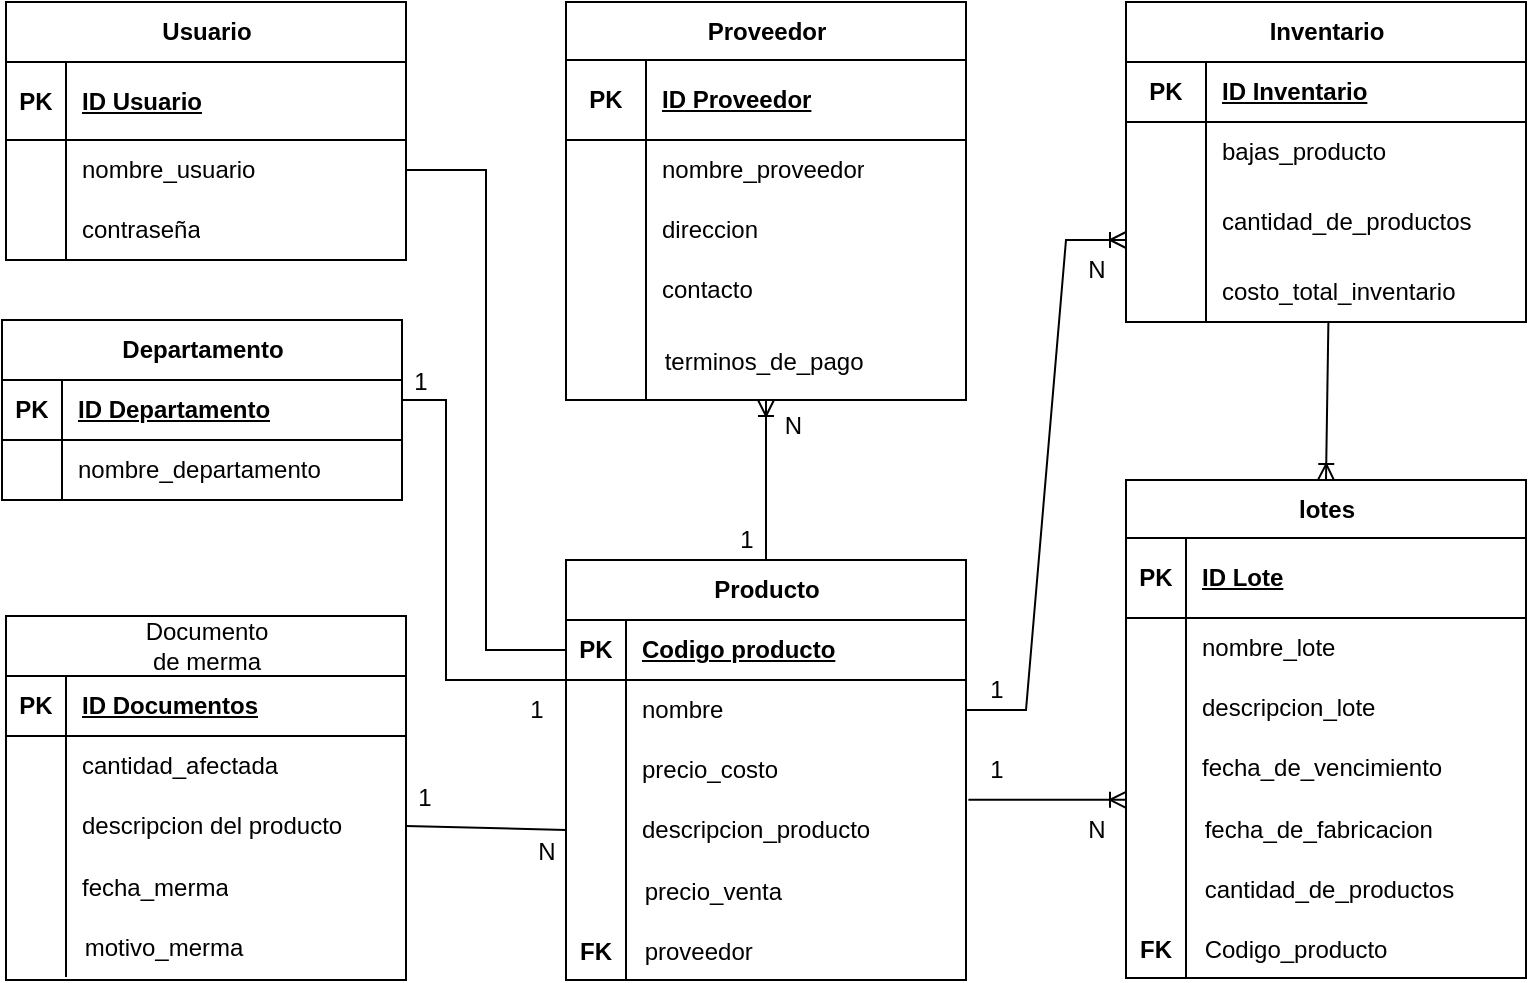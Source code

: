 <mxfile version="24.6.4" type="github" pages="3">
  <diagram name="Page-1" id="13e1069c-82ec-6db2-03f1-153e76fe0fe0">
    <mxGraphModel dx="1246" dy="498" grid="1" gridSize="10" guides="1" tooltips="1" connect="1" arrows="1" fold="1" page="1" pageScale="1" pageWidth="1100" pageHeight="850" background="none" math="0" shadow="0">
      <root>
        <mxCell id="0" />
        <mxCell id="1" parent="0" />
        <mxCell id="n0Gud5P7Yk9XylYd5CA6-1" value="Proveedor" style="shape=table;startSize=29;container=1;collapsible=1;childLayout=tableLayout;fixedRows=1;rowLines=0;fontStyle=1;align=center;resizeLast=1;html=1;" parent="1" vertex="1">
          <mxGeometry x="360" y="121" width="200" height="199" as="geometry">
            <mxRectangle x="360" y="121" width="100" height="30" as="alternateBounds" />
          </mxGeometry>
        </mxCell>
        <mxCell id="n0Gud5P7Yk9XylYd5CA6-2" value="" style="shape=tableRow;horizontal=0;startSize=0;swimlaneHead=0;swimlaneBody=0;fillColor=none;collapsible=0;dropTarget=0;points=[[0,0.5],[1,0.5]];portConstraint=eastwest;top=0;left=0;right=0;bottom=1;" parent="n0Gud5P7Yk9XylYd5CA6-1" vertex="1">
          <mxGeometry y="29" width="200" height="40" as="geometry" />
        </mxCell>
        <mxCell id="n0Gud5P7Yk9XylYd5CA6-3" value="PK" style="shape=partialRectangle;connectable=0;fillColor=none;top=0;left=0;bottom=0;right=0;fontStyle=1;overflow=hidden;whiteSpace=wrap;html=1;" parent="n0Gud5P7Yk9XylYd5CA6-2" vertex="1">
          <mxGeometry width="40" height="40" as="geometry">
            <mxRectangle width="40" height="40" as="alternateBounds" />
          </mxGeometry>
        </mxCell>
        <mxCell id="n0Gud5P7Yk9XylYd5CA6-4" value="ID Proveedor" style="shape=partialRectangle;connectable=0;fillColor=none;top=0;left=0;bottom=0;right=0;align=left;spacingLeft=6;fontStyle=5;overflow=hidden;whiteSpace=wrap;html=1;" parent="n0Gud5P7Yk9XylYd5CA6-2" vertex="1">
          <mxGeometry x="40" width="160" height="40" as="geometry">
            <mxRectangle width="160" height="40" as="alternateBounds" />
          </mxGeometry>
        </mxCell>
        <mxCell id="n0Gud5P7Yk9XylYd5CA6-5" value="" style="shape=tableRow;horizontal=0;startSize=0;swimlaneHead=0;swimlaneBody=0;fillColor=none;collapsible=0;dropTarget=0;points=[[0,0.5],[1,0.5]];portConstraint=eastwest;top=0;left=0;right=0;bottom=0;" parent="n0Gud5P7Yk9XylYd5CA6-1" vertex="1">
          <mxGeometry y="69" width="200" height="30" as="geometry" />
        </mxCell>
        <mxCell id="n0Gud5P7Yk9XylYd5CA6-6" value="" style="shape=partialRectangle;connectable=0;fillColor=none;top=0;left=0;bottom=0;right=0;editable=1;overflow=hidden;whiteSpace=wrap;html=1;" parent="n0Gud5P7Yk9XylYd5CA6-5" vertex="1">
          <mxGeometry width="40" height="30" as="geometry">
            <mxRectangle width="40" height="30" as="alternateBounds" />
          </mxGeometry>
        </mxCell>
        <mxCell id="n0Gud5P7Yk9XylYd5CA6-7" value="nombre_proveedor" style="shape=partialRectangle;connectable=0;fillColor=none;top=0;left=0;bottom=0;right=0;align=left;spacingLeft=6;overflow=hidden;whiteSpace=wrap;html=1;" parent="n0Gud5P7Yk9XylYd5CA6-5" vertex="1">
          <mxGeometry x="40" width="160" height="30" as="geometry">
            <mxRectangle width="160" height="30" as="alternateBounds" />
          </mxGeometry>
        </mxCell>
        <mxCell id="n0Gud5P7Yk9XylYd5CA6-8" value="" style="shape=tableRow;horizontal=0;startSize=0;swimlaneHead=0;swimlaneBody=0;fillColor=none;collapsible=0;dropTarget=0;points=[[0,0.5],[1,0.5]];portConstraint=eastwest;top=0;left=0;right=0;bottom=0;" parent="n0Gud5P7Yk9XylYd5CA6-1" vertex="1">
          <mxGeometry y="99" width="200" height="30" as="geometry" />
        </mxCell>
        <mxCell id="n0Gud5P7Yk9XylYd5CA6-9" value="" style="shape=partialRectangle;connectable=0;fillColor=none;top=0;left=0;bottom=0;right=0;editable=1;overflow=hidden;whiteSpace=wrap;html=1;" parent="n0Gud5P7Yk9XylYd5CA6-8" vertex="1">
          <mxGeometry width="40" height="30" as="geometry">
            <mxRectangle width="40" height="30" as="alternateBounds" />
          </mxGeometry>
        </mxCell>
        <mxCell id="n0Gud5P7Yk9XylYd5CA6-10" value="direccion" style="shape=partialRectangle;connectable=0;fillColor=none;top=0;left=0;bottom=0;right=0;align=left;spacingLeft=6;overflow=hidden;whiteSpace=wrap;html=1;" parent="n0Gud5P7Yk9XylYd5CA6-8" vertex="1">
          <mxGeometry x="40" width="160" height="30" as="geometry">
            <mxRectangle width="160" height="30" as="alternateBounds" />
          </mxGeometry>
        </mxCell>
        <mxCell id="n0Gud5P7Yk9XylYd5CA6-11" value="" style="shape=tableRow;horizontal=0;startSize=0;swimlaneHead=0;swimlaneBody=0;fillColor=none;collapsible=0;dropTarget=0;points=[[0,0.5],[1,0.5]];portConstraint=eastwest;top=0;left=0;right=0;bottom=0;" parent="n0Gud5P7Yk9XylYd5CA6-1" vertex="1">
          <mxGeometry y="129" width="200" height="30" as="geometry" />
        </mxCell>
        <mxCell id="n0Gud5P7Yk9XylYd5CA6-12" value="" style="shape=partialRectangle;connectable=0;fillColor=none;top=0;left=0;bottom=0;right=0;editable=1;overflow=hidden;whiteSpace=wrap;html=1;" parent="n0Gud5P7Yk9XylYd5CA6-11" vertex="1">
          <mxGeometry width="40" height="30" as="geometry">
            <mxRectangle width="40" height="30" as="alternateBounds" />
          </mxGeometry>
        </mxCell>
        <mxCell id="n0Gud5P7Yk9XylYd5CA6-13" value="contacto" style="shape=partialRectangle;connectable=0;fillColor=none;top=0;left=0;bottom=0;right=0;align=left;spacingLeft=6;overflow=hidden;whiteSpace=wrap;html=1;" parent="n0Gud5P7Yk9XylYd5CA6-11" vertex="1">
          <mxGeometry x="40" width="160" height="30" as="geometry">
            <mxRectangle width="160" height="30" as="alternateBounds" />
          </mxGeometry>
        </mxCell>
        <mxCell id="n0Gud5P7Yk9XylYd5CA6-84" value="lotes" style="shape=table;startSize=29;container=1;collapsible=1;childLayout=tableLayout;fixedRows=1;rowLines=0;fontStyle=1;align=center;resizeLast=1;html=1;" parent="1" vertex="1">
          <mxGeometry x="640" y="360" width="200" height="249" as="geometry" />
        </mxCell>
        <mxCell id="n0Gud5P7Yk9XylYd5CA6-85" value="" style="shape=tableRow;horizontal=0;startSize=0;swimlaneHead=0;swimlaneBody=0;fillColor=none;collapsible=0;dropTarget=0;points=[[0,0.5],[1,0.5]];portConstraint=eastwest;top=0;left=0;right=0;bottom=1;" parent="n0Gud5P7Yk9XylYd5CA6-84" vertex="1">
          <mxGeometry y="29" width="200" height="40" as="geometry" />
        </mxCell>
        <mxCell id="n0Gud5P7Yk9XylYd5CA6-86" value="PK" style="shape=partialRectangle;connectable=0;fillColor=none;top=0;left=0;bottom=0;right=0;fontStyle=1;overflow=hidden;whiteSpace=wrap;html=1;" parent="n0Gud5P7Yk9XylYd5CA6-85" vertex="1">
          <mxGeometry width="30" height="40" as="geometry">
            <mxRectangle width="30" height="40" as="alternateBounds" />
          </mxGeometry>
        </mxCell>
        <mxCell id="n0Gud5P7Yk9XylYd5CA6-87" value="ID Lote" style="shape=partialRectangle;connectable=0;fillColor=none;top=0;left=0;bottom=0;right=0;align=left;spacingLeft=6;fontStyle=5;overflow=hidden;whiteSpace=wrap;html=1;" parent="n0Gud5P7Yk9XylYd5CA6-85" vertex="1">
          <mxGeometry x="30" width="170" height="40" as="geometry">
            <mxRectangle width="170" height="40" as="alternateBounds" />
          </mxGeometry>
        </mxCell>
        <mxCell id="n0Gud5P7Yk9XylYd5CA6-88" value="" style="shape=tableRow;horizontal=0;startSize=0;swimlaneHead=0;swimlaneBody=0;fillColor=none;collapsible=0;dropTarget=0;points=[[0,0.5],[1,0.5]];portConstraint=eastwest;top=0;left=0;right=0;bottom=0;" parent="n0Gud5P7Yk9XylYd5CA6-84" vertex="1">
          <mxGeometry y="69" width="200" height="30" as="geometry" />
        </mxCell>
        <mxCell id="n0Gud5P7Yk9XylYd5CA6-89" value="" style="shape=partialRectangle;connectable=0;fillColor=none;top=0;left=0;bottom=0;right=0;editable=1;overflow=hidden;whiteSpace=wrap;html=1;" parent="n0Gud5P7Yk9XylYd5CA6-88" vertex="1">
          <mxGeometry width="30" height="30" as="geometry">
            <mxRectangle width="30" height="30" as="alternateBounds" />
          </mxGeometry>
        </mxCell>
        <mxCell id="n0Gud5P7Yk9XylYd5CA6-90" value="nombre_lote" style="shape=partialRectangle;connectable=0;fillColor=none;top=0;left=0;bottom=0;right=0;align=left;spacingLeft=6;overflow=hidden;whiteSpace=wrap;html=1;" parent="n0Gud5P7Yk9XylYd5CA6-88" vertex="1">
          <mxGeometry x="30" width="170" height="30" as="geometry">
            <mxRectangle width="170" height="30" as="alternateBounds" />
          </mxGeometry>
        </mxCell>
        <mxCell id="n0Gud5P7Yk9XylYd5CA6-91" value="" style="shape=tableRow;horizontal=0;startSize=0;swimlaneHead=0;swimlaneBody=0;fillColor=none;collapsible=0;dropTarget=0;points=[[0,0.5],[1,0.5]];portConstraint=eastwest;top=0;left=0;right=0;bottom=0;" parent="n0Gud5P7Yk9XylYd5CA6-84" vertex="1">
          <mxGeometry y="99" width="200" height="30" as="geometry" />
        </mxCell>
        <mxCell id="n0Gud5P7Yk9XylYd5CA6-92" value="" style="shape=partialRectangle;connectable=0;fillColor=none;top=0;left=0;bottom=0;right=0;editable=1;overflow=hidden;whiteSpace=wrap;html=1;" parent="n0Gud5P7Yk9XylYd5CA6-91" vertex="1">
          <mxGeometry width="30" height="30" as="geometry">
            <mxRectangle width="30" height="30" as="alternateBounds" />
          </mxGeometry>
        </mxCell>
        <mxCell id="n0Gud5P7Yk9XylYd5CA6-93" value="descripcion_lote" style="shape=partialRectangle;connectable=0;fillColor=none;top=0;left=0;bottom=0;right=0;align=left;spacingLeft=6;overflow=hidden;whiteSpace=wrap;html=1;" parent="n0Gud5P7Yk9XylYd5CA6-91" vertex="1">
          <mxGeometry x="30" width="170" height="30" as="geometry">
            <mxRectangle width="170" height="30" as="alternateBounds" />
          </mxGeometry>
        </mxCell>
        <mxCell id="n0Gud5P7Yk9XylYd5CA6-94" value="" style="shape=tableRow;horizontal=0;startSize=0;swimlaneHead=0;swimlaneBody=0;fillColor=none;collapsible=0;dropTarget=0;points=[[0,0.5],[1,0.5]];portConstraint=eastwest;top=0;left=0;right=0;bottom=0;" parent="n0Gud5P7Yk9XylYd5CA6-84" vertex="1">
          <mxGeometry y="129" width="200" height="30" as="geometry" />
        </mxCell>
        <mxCell id="n0Gud5P7Yk9XylYd5CA6-95" value="" style="shape=partialRectangle;connectable=0;fillColor=none;top=0;left=0;bottom=0;right=0;editable=1;overflow=hidden;whiteSpace=wrap;html=1;" parent="n0Gud5P7Yk9XylYd5CA6-94" vertex="1">
          <mxGeometry width="30" height="30" as="geometry">
            <mxRectangle width="30" height="30" as="alternateBounds" />
          </mxGeometry>
        </mxCell>
        <mxCell id="n0Gud5P7Yk9XylYd5CA6-96" value="fecha_de_vencimiento" style="shape=partialRectangle;connectable=0;fillColor=none;top=0;left=0;bottom=0;right=0;align=left;spacingLeft=6;overflow=hidden;whiteSpace=wrap;html=1;" parent="n0Gud5P7Yk9XylYd5CA6-94" vertex="1">
          <mxGeometry x="30" width="170" height="30" as="geometry">
            <mxRectangle width="170" height="30" as="alternateBounds" />
          </mxGeometry>
        </mxCell>
        <mxCell id="n0Gud5P7Yk9XylYd5CA6-113" value="    terminos_de_pago" style="shape=partialRectangle;fillColor=none;align=left;verticalAlign=middle;strokeColor=none;spacingLeft=34;rotatable=0;points=[[0,0.5],[1,0.5]];portConstraint=eastwest;dropTarget=0;" parent="1" vertex="1">
          <mxGeometry x="360" y="280" width="200" height="40" as="geometry" />
        </mxCell>
        <mxCell id="n0Gud5P7Yk9XylYd5CA6-114" value="" style="shape=partialRectangle;top=0;left=0;bottom=0;fillColor=none;stokeWidth=1;align=left;verticalAlign=middle;spacingLeft=4;spacingRight=4;overflow=hidden;rotatable=0;points=[];portConstraint=eastwest;part=1;" parent="n0Gud5P7Yk9XylYd5CA6-113" vertex="1" connectable="0">
          <mxGeometry width="40" height="40" as="geometry" />
        </mxCell>
        <mxCell id="n0Gud5P7Yk9XylYd5CA6-117" value=" fecha_de_fabricacion" style="shape=partialRectangle;fillColor=none;align=left;verticalAlign=middle;strokeColor=none;spacingLeft=34;rotatable=0;points=[[0,0.5],[1,0.5]];portConstraint=eastwest;dropTarget=0;" parent="1" vertex="1">
          <mxGeometry x="640" y="519" width="200" height="30" as="geometry" />
        </mxCell>
        <mxCell id="n0Gud5P7Yk9XylYd5CA6-118" value="" style="shape=partialRectangle;top=0;left=0;bottom=0;fillColor=none;stokeWidth=1;align=left;verticalAlign=middle;spacingLeft=4;spacingRight=4;overflow=hidden;rotatable=0;points=[];portConstraint=eastwest;part=1;" parent="n0Gud5P7Yk9XylYd5CA6-117" vertex="1" connectable="0">
          <mxGeometry width="30" height="30" as="geometry" />
        </mxCell>
        <mxCell id="n0Gud5P7Yk9XylYd5CA6-119" value=" cantidad_de_productos" style="shape=partialRectangle;fillColor=none;align=left;verticalAlign=middle;strokeColor=none;spacingLeft=34;rotatable=0;points=[[0,0.5],[1,0.5]];portConstraint=eastwest;dropTarget=0;" parent="1" vertex="1">
          <mxGeometry x="640" y="549" width="200" height="30" as="geometry" />
        </mxCell>
        <mxCell id="n0Gud5P7Yk9XylYd5CA6-120" value="" style="shape=partialRectangle;top=0;left=0;bottom=0;fillColor=none;stokeWidth=1;align=left;verticalAlign=middle;spacingLeft=4;spacingRight=4;overflow=hidden;rotatable=0;points=[];portConstraint=eastwest;part=1;" parent="n0Gud5P7Yk9XylYd5CA6-119" vertex="1" connectable="0">
          <mxGeometry width="30" height="30" as="geometry" />
        </mxCell>
        <mxCell id="n0Gud5P7Yk9XylYd5CA6-121" value="Inventario" style="shape=table;startSize=30;container=1;collapsible=1;childLayout=tableLayout;fixedRows=1;rowLines=0;fontStyle=1;align=center;resizeLast=1;html=1;" parent="1" vertex="1">
          <mxGeometry x="640" y="121" width="200" height="160" as="geometry" />
        </mxCell>
        <mxCell id="n0Gud5P7Yk9XylYd5CA6-122" value="" style="shape=tableRow;horizontal=0;startSize=0;swimlaneHead=0;swimlaneBody=0;fillColor=none;collapsible=0;dropTarget=0;points=[[0,0.5],[1,0.5]];portConstraint=eastwest;top=0;left=0;right=0;bottom=1;" parent="n0Gud5P7Yk9XylYd5CA6-121" vertex="1">
          <mxGeometry y="30" width="200" height="30" as="geometry" />
        </mxCell>
        <mxCell id="n0Gud5P7Yk9XylYd5CA6-123" value="PK" style="shape=partialRectangle;connectable=0;fillColor=none;top=0;left=0;bottom=0;right=0;fontStyle=1;overflow=hidden;whiteSpace=wrap;html=1;" parent="n0Gud5P7Yk9XylYd5CA6-122" vertex="1">
          <mxGeometry width="40" height="30" as="geometry">
            <mxRectangle width="40" height="30" as="alternateBounds" />
          </mxGeometry>
        </mxCell>
        <mxCell id="n0Gud5P7Yk9XylYd5CA6-124" value="ID Inventario" style="shape=partialRectangle;connectable=0;fillColor=none;top=0;left=0;bottom=0;right=0;align=left;spacingLeft=6;fontStyle=5;overflow=hidden;whiteSpace=wrap;html=1;" parent="n0Gud5P7Yk9XylYd5CA6-122" vertex="1">
          <mxGeometry x="40" width="160" height="30" as="geometry">
            <mxRectangle width="160" height="30" as="alternateBounds" />
          </mxGeometry>
        </mxCell>
        <mxCell id="n0Gud5P7Yk9XylYd5CA6-125" value="" style="shape=tableRow;horizontal=0;startSize=0;swimlaneHead=0;swimlaneBody=0;fillColor=none;collapsible=0;dropTarget=0;points=[[0,0.5],[1,0.5]];portConstraint=eastwest;top=0;left=0;right=0;bottom=0;" parent="n0Gud5P7Yk9XylYd5CA6-121" vertex="1">
          <mxGeometry y="60" width="200" height="30" as="geometry" />
        </mxCell>
        <mxCell id="n0Gud5P7Yk9XylYd5CA6-126" value="" style="shape=partialRectangle;connectable=0;fillColor=none;top=0;left=0;bottom=0;right=0;editable=1;overflow=hidden;whiteSpace=wrap;html=1;" parent="n0Gud5P7Yk9XylYd5CA6-125" vertex="1">
          <mxGeometry width="40" height="30" as="geometry">
            <mxRectangle width="40" height="30" as="alternateBounds" />
          </mxGeometry>
        </mxCell>
        <mxCell id="n0Gud5P7Yk9XylYd5CA6-127" value="bajas_producto" style="shape=partialRectangle;connectable=0;fillColor=none;top=0;left=0;bottom=0;right=0;align=left;spacingLeft=6;overflow=hidden;whiteSpace=wrap;html=1;" parent="n0Gud5P7Yk9XylYd5CA6-125" vertex="1">
          <mxGeometry x="40" width="160" height="30" as="geometry">
            <mxRectangle width="160" height="30" as="alternateBounds" />
          </mxGeometry>
        </mxCell>
        <mxCell id="n0Gud5P7Yk9XylYd5CA6-131" value="" style="shape=tableRow;horizontal=0;startSize=0;swimlaneHead=0;swimlaneBody=0;fillColor=none;collapsible=0;dropTarget=0;points=[[0,0.5],[1,0.5]];portConstraint=eastwest;top=0;left=0;right=0;bottom=0;" parent="n0Gud5P7Yk9XylYd5CA6-121" vertex="1">
          <mxGeometry y="90" width="200" height="40" as="geometry" />
        </mxCell>
        <mxCell id="n0Gud5P7Yk9XylYd5CA6-132" value="" style="shape=partialRectangle;connectable=0;fillColor=none;top=0;left=0;bottom=0;right=0;editable=1;overflow=hidden;whiteSpace=wrap;html=1;" parent="n0Gud5P7Yk9XylYd5CA6-131" vertex="1">
          <mxGeometry width="40" height="40" as="geometry">
            <mxRectangle width="40" height="40" as="alternateBounds" />
          </mxGeometry>
        </mxCell>
        <mxCell id="n0Gud5P7Yk9XylYd5CA6-133" value="cantidad_de_productos" style="shape=partialRectangle;connectable=0;fillColor=none;top=0;left=0;bottom=0;right=0;align=left;spacingLeft=6;overflow=hidden;whiteSpace=wrap;html=1;" parent="n0Gud5P7Yk9XylYd5CA6-131" vertex="1">
          <mxGeometry x="40" width="160" height="40" as="geometry">
            <mxRectangle width="160" height="40" as="alternateBounds" />
          </mxGeometry>
        </mxCell>
        <mxCell id="n0Gud5P7Yk9XylYd5CA6-128" value="" style="shape=tableRow;horizontal=0;startSize=0;swimlaneHead=0;swimlaneBody=0;fillColor=none;collapsible=0;dropTarget=0;points=[[0,0.5],[1,0.5]];portConstraint=eastwest;top=0;left=0;right=0;bottom=0;" parent="n0Gud5P7Yk9XylYd5CA6-121" vertex="1">
          <mxGeometry y="130" width="200" height="30" as="geometry" />
        </mxCell>
        <mxCell id="n0Gud5P7Yk9XylYd5CA6-129" value="" style="shape=partialRectangle;connectable=0;fillColor=none;top=0;left=0;bottom=0;right=0;editable=1;overflow=hidden;whiteSpace=wrap;html=1;" parent="n0Gud5P7Yk9XylYd5CA6-128" vertex="1">
          <mxGeometry width="40" height="30" as="geometry">
            <mxRectangle width="40" height="30" as="alternateBounds" />
          </mxGeometry>
        </mxCell>
        <mxCell id="n0Gud5P7Yk9XylYd5CA6-130" value="&lt;span style=&quot;text-wrap: nowrap;&quot;&gt;costo_total_inventario&lt;/span&gt;" style="shape=partialRectangle;connectable=0;fillColor=none;top=0;left=0;bottom=0;right=0;align=left;spacingLeft=6;overflow=hidden;whiteSpace=wrap;html=1;" parent="n0Gud5P7Yk9XylYd5CA6-128" vertex="1">
          <mxGeometry x="40" width="160" height="30" as="geometry">
            <mxRectangle width="160" height="30" as="alternateBounds" />
          </mxGeometry>
        </mxCell>
        <mxCell id="W7s63gIPmYnEs_a816_g-1" value="Producto" style="shape=table;startSize=30;container=1;collapsible=1;childLayout=tableLayout;fixedRows=1;rowLines=0;fontStyle=1;align=center;resizeLast=1;html=1;" parent="1" vertex="1">
          <mxGeometry x="360" y="400" width="200" height="210" as="geometry" />
        </mxCell>
        <mxCell id="W7s63gIPmYnEs_a816_g-2" value="" style="shape=tableRow;horizontal=0;startSize=0;swimlaneHead=0;swimlaneBody=0;fillColor=none;collapsible=0;dropTarget=0;points=[[0,0.5],[1,0.5]];portConstraint=eastwest;top=0;left=0;right=0;bottom=1;" parent="W7s63gIPmYnEs_a816_g-1" vertex="1">
          <mxGeometry y="30" width="200" height="30" as="geometry" />
        </mxCell>
        <mxCell id="W7s63gIPmYnEs_a816_g-3" value="PK" style="shape=partialRectangle;connectable=0;fillColor=none;top=0;left=0;bottom=0;right=0;fontStyle=1;overflow=hidden;whiteSpace=wrap;html=1;" parent="W7s63gIPmYnEs_a816_g-2" vertex="1">
          <mxGeometry width="30" height="30" as="geometry">
            <mxRectangle width="30" height="30" as="alternateBounds" />
          </mxGeometry>
        </mxCell>
        <mxCell id="W7s63gIPmYnEs_a816_g-4" value="Codigo producto" style="shape=partialRectangle;connectable=0;fillColor=none;top=0;left=0;bottom=0;right=0;align=left;spacingLeft=6;fontStyle=5;overflow=hidden;whiteSpace=wrap;html=1;" parent="W7s63gIPmYnEs_a816_g-2" vertex="1">
          <mxGeometry x="30" width="170" height="30" as="geometry">
            <mxRectangle width="170" height="30" as="alternateBounds" />
          </mxGeometry>
        </mxCell>
        <mxCell id="W7s63gIPmYnEs_a816_g-5" value="" style="shape=tableRow;horizontal=0;startSize=0;swimlaneHead=0;swimlaneBody=0;fillColor=none;collapsible=0;dropTarget=0;points=[[0,0.5],[1,0.5]];portConstraint=eastwest;top=0;left=0;right=0;bottom=0;" parent="W7s63gIPmYnEs_a816_g-1" vertex="1">
          <mxGeometry y="60" width="200" height="30" as="geometry" />
        </mxCell>
        <mxCell id="W7s63gIPmYnEs_a816_g-6" value="" style="shape=partialRectangle;connectable=0;fillColor=none;top=0;left=0;bottom=0;right=0;editable=1;overflow=hidden;whiteSpace=wrap;html=1;" parent="W7s63gIPmYnEs_a816_g-5" vertex="1">
          <mxGeometry width="30" height="30" as="geometry">
            <mxRectangle width="30" height="30" as="alternateBounds" />
          </mxGeometry>
        </mxCell>
        <mxCell id="W7s63gIPmYnEs_a816_g-7" value="nombre" style="shape=partialRectangle;connectable=0;fillColor=none;top=0;left=0;bottom=0;right=0;align=left;spacingLeft=6;overflow=hidden;whiteSpace=wrap;html=1;" parent="W7s63gIPmYnEs_a816_g-5" vertex="1">
          <mxGeometry x="30" width="170" height="30" as="geometry">
            <mxRectangle width="170" height="30" as="alternateBounds" />
          </mxGeometry>
        </mxCell>
        <mxCell id="W7s63gIPmYnEs_a816_g-8" value="" style="shape=tableRow;horizontal=0;startSize=0;swimlaneHead=0;swimlaneBody=0;fillColor=none;collapsible=0;dropTarget=0;points=[[0,0.5],[1,0.5]];portConstraint=eastwest;top=0;left=0;right=0;bottom=0;" parent="W7s63gIPmYnEs_a816_g-1" vertex="1">
          <mxGeometry y="90" width="200" height="30" as="geometry" />
        </mxCell>
        <mxCell id="W7s63gIPmYnEs_a816_g-9" value="" style="shape=partialRectangle;connectable=0;fillColor=none;top=0;left=0;bottom=0;right=0;editable=1;overflow=hidden;whiteSpace=wrap;html=1;" parent="W7s63gIPmYnEs_a816_g-8" vertex="1">
          <mxGeometry width="30" height="30" as="geometry">
            <mxRectangle width="30" height="30" as="alternateBounds" />
          </mxGeometry>
        </mxCell>
        <mxCell id="W7s63gIPmYnEs_a816_g-10" value="precio_costo" style="shape=partialRectangle;connectable=0;fillColor=none;top=0;left=0;bottom=0;right=0;align=left;spacingLeft=6;overflow=hidden;whiteSpace=wrap;html=1;" parent="W7s63gIPmYnEs_a816_g-8" vertex="1">
          <mxGeometry x="30" width="170" height="30" as="geometry">
            <mxRectangle width="170" height="30" as="alternateBounds" />
          </mxGeometry>
        </mxCell>
        <mxCell id="W7s63gIPmYnEs_a816_g-11" value="" style="shape=tableRow;horizontal=0;startSize=0;swimlaneHead=0;swimlaneBody=0;fillColor=none;collapsible=0;dropTarget=0;points=[[0,0.5],[1,0.5]];portConstraint=eastwest;top=0;left=0;right=0;bottom=0;" parent="W7s63gIPmYnEs_a816_g-1" vertex="1">
          <mxGeometry y="120" width="200" height="30" as="geometry" />
        </mxCell>
        <mxCell id="W7s63gIPmYnEs_a816_g-12" value="" style="shape=partialRectangle;connectable=0;fillColor=none;top=0;left=0;bottom=0;right=0;editable=1;overflow=hidden;whiteSpace=wrap;html=1;" parent="W7s63gIPmYnEs_a816_g-11" vertex="1">
          <mxGeometry width="30" height="30" as="geometry">
            <mxRectangle width="30" height="30" as="alternateBounds" />
          </mxGeometry>
        </mxCell>
        <mxCell id="W7s63gIPmYnEs_a816_g-13" value="descripcion_producto" style="shape=partialRectangle;connectable=0;fillColor=none;top=0;left=0;bottom=0;right=0;align=left;spacingLeft=6;overflow=hidden;whiteSpace=wrap;html=1;" parent="W7s63gIPmYnEs_a816_g-11" vertex="1">
          <mxGeometry x="30" width="170" height="30" as="geometry">
            <mxRectangle width="170" height="30" as="alternateBounds" />
          </mxGeometry>
        </mxCell>
        <mxCell id="W7s63gIPmYnEs_a816_g-14" value=" precio_venta" style="shape=partialRectangle;fillColor=none;align=left;verticalAlign=middle;strokeColor=none;spacingLeft=34;rotatable=0;points=[[0,0.5],[1,0.5]];portConstraint=eastwest;dropTarget=0;" parent="1" vertex="1">
          <mxGeometry x="360" y="550" width="200" height="30" as="geometry" />
        </mxCell>
        <mxCell id="W7s63gIPmYnEs_a816_g-15" value="" style="shape=partialRectangle;top=0;left=0;bottom=0;fillColor=none;stokeWidth=1;align=left;verticalAlign=middle;spacingLeft=4;spacingRight=4;overflow=hidden;rotatable=0;points=[];portConstraint=eastwest;part=1;" parent="W7s63gIPmYnEs_a816_g-14" vertex="1" connectable="0">
          <mxGeometry width="30" height="30" as="geometry" />
        </mxCell>
        <mxCell id="W7s63gIPmYnEs_a816_g-16" value=" proveedor" style="shape=partialRectangle;fillColor=none;align=left;verticalAlign=middle;strokeColor=none;spacingLeft=34;rotatable=0;points=[[0,0.5],[1,0.5]];portConstraint=eastwest;dropTarget=0;" parent="1" vertex="1">
          <mxGeometry x="360" y="580" width="200" height="30" as="geometry" />
        </mxCell>
        <mxCell id="W7s63gIPmYnEs_a816_g-17" value="FK" style="shape=partialRectangle;top=0;left=0;bottom=0;fillColor=none;stokeWidth=1;align=center;verticalAlign=middle;spacingLeft=4;spacingRight=4;overflow=hidden;rotatable=0;points=[];portConstraint=eastwest;part=1;fontStyle=1" parent="W7s63gIPmYnEs_a816_g-16" vertex="1" connectable="0">
          <mxGeometry width="30" height="30" as="geometry" />
        </mxCell>
        <mxCell id="W7s63gIPmYnEs_a816_g-24" value=" Codigo_producto" style="shape=partialRectangle;fillColor=none;align=left;verticalAlign=middle;strokeColor=none;spacingLeft=34;rotatable=0;points=[[0,0.5],[1,0.5]];portConstraint=eastwest;dropTarget=0;" parent="1" vertex="1">
          <mxGeometry x="640" y="579" width="200" height="30" as="geometry" />
        </mxCell>
        <mxCell id="W7s63gIPmYnEs_a816_g-25" value="FK" style="shape=partialRectangle;top=0;left=0;bottom=0;fillColor=none;stokeWidth=1;align=center;verticalAlign=middle;spacingLeft=4;spacingRight=4;overflow=hidden;rotatable=0;points=[];portConstraint=eastwest;part=1;fontStyle=1" parent="W7s63gIPmYnEs_a816_g-24" vertex="1" connectable="0">
          <mxGeometry width="30" height="30" as="geometry" />
        </mxCell>
        <mxCell id="W7s63gIPmYnEs_a816_g-27" value="1" style="text;html=1;align=center;verticalAlign=middle;resizable=0;points=[];autosize=1;strokeColor=none;fillColor=none;" parent="1" vertex="1">
          <mxGeometry x="560" y="490" width="30" height="30" as="geometry" />
        </mxCell>
        <mxCell id="W7s63gIPmYnEs_a816_g-28" value="N" style="text;html=1;align=center;verticalAlign=middle;resizable=0;points=[];autosize=1;strokeColor=none;fillColor=none;" parent="1" vertex="1">
          <mxGeometry x="610" y="520" width="30" height="30" as="geometry" />
        </mxCell>
        <mxCell id="W7s63gIPmYnEs_a816_g-30" value="" style="edgeStyle=entityRelationEdgeStyle;fontSize=12;html=1;endArrow=ERoneToMany;endFill=0;rounded=0;exitX=1.006;exitY=-0.003;exitDx=0;exitDy=0;exitPerimeter=0;entryX=0;entryY=0.03;entryDx=0;entryDy=0;entryPerimeter=0;" parent="1" source="W7s63gIPmYnEs_a816_g-11" target="n0Gud5P7Yk9XylYd5CA6-117" edge="1">
          <mxGeometry width="100" height="100" relative="1" as="geometry">
            <mxPoint x="520" y="550" as="sourcePoint" />
            <mxPoint x="620" y="500" as="targetPoint" />
            <Array as="points">
              <mxPoint x="620" y="530" />
              <mxPoint x="630" y="510" />
            </Array>
          </mxGeometry>
        </mxCell>
        <mxCell id="W7s63gIPmYnEs_a816_g-31" value="" style="edgeStyle=entityRelationEdgeStyle;fontSize=12;html=1;endArrow=ERoneToMany;rounded=0;entryX=0;entryY=0.725;entryDx=0;entryDy=0;entryPerimeter=0;" parent="1" target="n0Gud5P7Yk9XylYd5CA6-131" edge="1">
          <mxGeometry width="100" height="100" relative="1" as="geometry">
            <mxPoint x="560" y="475" as="sourcePoint" />
            <mxPoint x="660" y="375" as="targetPoint" />
            <Array as="points">
              <mxPoint x="580" y="490" />
              <mxPoint x="600" y="480" />
              <mxPoint x="600" y="475" />
              <mxPoint x="600" y="475" />
              <mxPoint x="620" y="350" />
            </Array>
          </mxGeometry>
        </mxCell>
        <mxCell id="W7s63gIPmYnEs_a816_g-32" value="1" style="text;html=1;align=center;verticalAlign=middle;resizable=0;points=[];autosize=1;strokeColor=none;fillColor=none;" parent="1" vertex="1">
          <mxGeometry x="560" y="450" width="30" height="30" as="geometry" />
        </mxCell>
        <mxCell id="W7s63gIPmYnEs_a816_g-33" value="N" style="text;html=1;align=center;verticalAlign=middle;resizable=0;points=[];autosize=1;strokeColor=none;fillColor=none;" parent="1" vertex="1">
          <mxGeometry x="610" y="240" width="30" height="30" as="geometry" />
        </mxCell>
        <mxCell id="W7s63gIPmYnEs_a816_g-34" value="" style="endArrow=ERoneToMany;html=1;rounded=0;exitX=0.5;exitY=0;exitDx=0;exitDy=0;endFill=0;" parent="1" source="W7s63gIPmYnEs_a816_g-1" edge="1">
          <mxGeometry relative="1" as="geometry">
            <mxPoint x="540" y="350" as="sourcePoint" />
            <mxPoint x="460" y="320" as="targetPoint" />
          </mxGeometry>
        </mxCell>
        <mxCell id="W7s63gIPmYnEs_a816_g-35" value="N" style="resizable=0;html=1;whiteSpace=wrap;align=right;verticalAlign=bottom;" parent="W7s63gIPmYnEs_a816_g-34" connectable="0" vertex="1">
          <mxGeometry x="1" relative="1" as="geometry">
            <mxPoint x="19" y="21" as="offset" />
          </mxGeometry>
        </mxCell>
        <mxCell id="W7s63gIPmYnEs_a816_g-36" value="1" style="text;html=1;align=center;verticalAlign=middle;resizable=0;points=[];autosize=1;strokeColor=none;fillColor=none;" parent="1" vertex="1">
          <mxGeometry x="435" y="375" width="30" height="30" as="geometry" />
        </mxCell>
        <mxCell id="W7s63gIPmYnEs_a816_g-40" value="Departamento" style="shape=table;startSize=30;container=1;collapsible=1;childLayout=tableLayout;fixedRows=1;rowLines=0;fontStyle=1;align=center;resizeLast=1;html=1;" parent="1" vertex="1">
          <mxGeometry x="78" y="280" width="200" height="90" as="geometry" />
        </mxCell>
        <mxCell id="W7s63gIPmYnEs_a816_g-41" value="" style="shape=tableRow;horizontal=0;startSize=0;swimlaneHead=0;swimlaneBody=0;fillColor=none;collapsible=0;dropTarget=0;points=[[0,0.5],[1,0.5]];portConstraint=eastwest;top=0;left=0;right=0;bottom=1;" parent="W7s63gIPmYnEs_a816_g-40" vertex="1">
          <mxGeometry y="30" width="200" height="30" as="geometry" />
        </mxCell>
        <mxCell id="W7s63gIPmYnEs_a816_g-42" value="PK" style="shape=partialRectangle;connectable=0;fillColor=none;top=0;left=0;bottom=0;right=0;fontStyle=1;overflow=hidden;whiteSpace=wrap;html=1;" parent="W7s63gIPmYnEs_a816_g-41" vertex="1">
          <mxGeometry width="30" height="30" as="geometry">
            <mxRectangle width="30" height="30" as="alternateBounds" />
          </mxGeometry>
        </mxCell>
        <mxCell id="W7s63gIPmYnEs_a816_g-43" value="ID Departamento" style="shape=partialRectangle;connectable=0;fillColor=none;top=0;left=0;bottom=0;right=0;align=left;spacingLeft=6;fontStyle=5;overflow=hidden;whiteSpace=wrap;html=1;" parent="W7s63gIPmYnEs_a816_g-41" vertex="1">
          <mxGeometry x="30" width="170" height="30" as="geometry">
            <mxRectangle width="170" height="30" as="alternateBounds" />
          </mxGeometry>
        </mxCell>
        <mxCell id="W7s63gIPmYnEs_a816_g-44" value="" style="shape=tableRow;horizontal=0;startSize=0;swimlaneHead=0;swimlaneBody=0;fillColor=none;collapsible=0;dropTarget=0;points=[[0,0.5],[1,0.5]];portConstraint=eastwest;top=0;left=0;right=0;bottom=0;" parent="W7s63gIPmYnEs_a816_g-40" vertex="1">
          <mxGeometry y="60" width="200" height="30" as="geometry" />
        </mxCell>
        <mxCell id="W7s63gIPmYnEs_a816_g-45" value="" style="shape=partialRectangle;connectable=0;fillColor=none;top=0;left=0;bottom=0;right=0;editable=1;overflow=hidden;whiteSpace=wrap;html=1;" parent="W7s63gIPmYnEs_a816_g-44" vertex="1">
          <mxGeometry width="30" height="30" as="geometry">
            <mxRectangle width="30" height="30" as="alternateBounds" />
          </mxGeometry>
        </mxCell>
        <mxCell id="W7s63gIPmYnEs_a816_g-46" value="nombre_departamento" style="shape=partialRectangle;connectable=0;fillColor=none;top=0;left=0;bottom=0;right=0;align=left;spacingLeft=6;overflow=hidden;whiteSpace=wrap;html=1;" parent="W7s63gIPmYnEs_a816_g-44" vertex="1">
          <mxGeometry x="30" width="170" height="30" as="geometry">
            <mxRectangle width="170" height="30" as="alternateBounds" />
          </mxGeometry>
        </mxCell>
        <mxCell id="W7s63gIPmYnEs_a816_g-53" value="" style="fontSize=12;html=1;endArrow=ERoneToMany;rounded=0;strokeColor=default;exitX=0.506;exitY=0.994;exitDx=0;exitDy=0;exitPerimeter=0;entryX=0.5;entryY=0;entryDx=0;entryDy=0;" parent="1" source="n0Gud5P7Yk9XylYd5CA6-128" target="n0Gud5P7Yk9XylYd5CA6-84" edge="1">
          <mxGeometry width="100" height="100" relative="1" as="geometry">
            <mxPoint x="800" y="390" as="sourcePoint" />
            <mxPoint x="700" y="310" as="targetPoint" />
          </mxGeometry>
        </mxCell>
        <mxCell id="W7s63gIPmYnEs_a816_g-55" value="" style="endArrow=none;html=1;rounded=0;edgeStyle=orthogonalEdgeStyle;entryX=1;entryY=0.5;entryDx=0;entryDy=0;exitX=0.5;exitY=1;exitDx=0;exitDy=0;exitPerimeter=0;" parent="1" edge="1" target="W7s63gIPmYnEs_a816_g-41">
          <mxGeometry relative="1" as="geometry">
            <mxPoint x="360.0" y="491.74" as="sourcePoint" />
            <mxPoint x="180.8" y="430" as="targetPoint" />
            <Array as="points">
              <mxPoint x="360" y="460" />
              <mxPoint x="300" y="460" />
              <mxPoint x="300" y="320" />
              <mxPoint x="278" y="320" />
            </Array>
          </mxGeometry>
        </mxCell>
        <mxCell id="W7s63gIPmYnEs_a816_g-56" value="1" style="text;html=1;align=center;verticalAlign=middle;resizable=0;points=[];autosize=1;strokeColor=none;fillColor=none;" parent="1" vertex="1">
          <mxGeometry x="330" y="460" width="30" height="30" as="geometry" />
        </mxCell>
        <mxCell id="W7s63gIPmYnEs_a816_g-57" value="1" style="text;html=1;align=center;verticalAlign=middle;resizable=0;points=[];autosize=1;strokeColor=none;fillColor=none;" parent="1" vertex="1">
          <mxGeometry x="272" y="296" width="30" height="30" as="geometry" />
        </mxCell>
        <mxCell id="iIoOAhw6XUxR4ulOZtAs-1" value="Usuario" style="shape=table;startSize=30;container=1;collapsible=1;childLayout=tableLayout;fixedRows=1;rowLines=0;fontStyle=1;align=center;resizeLast=1;html=1;" parent="1" vertex="1">
          <mxGeometry x="80" y="121" width="200" height="129" as="geometry">
            <mxRectangle x="360" y="130" width="100" height="30" as="alternateBounds" />
          </mxGeometry>
        </mxCell>
        <mxCell id="iIoOAhw6XUxR4ulOZtAs-2" value="" style="shape=tableRow;horizontal=0;startSize=0;swimlaneHead=0;swimlaneBody=0;fillColor=none;collapsible=0;dropTarget=0;points=[[0,0.5],[1,0.5]];portConstraint=eastwest;top=0;left=0;right=0;bottom=1;" parent="iIoOAhw6XUxR4ulOZtAs-1" vertex="1">
          <mxGeometry y="30" width="200" height="39" as="geometry" />
        </mxCell>
        <mxCell id="iIoOAhw6XUxR4ulOZtAs-3" value="PK" style="shape=partialRectangle;connectable=0;fillColor=none;top=0;left=0;bottom=0;right=0;fontStyle=1;overflow=hidden;whiteSpace=wrap;html=1;" parent="iIoOAhw6XUxR4ulOZtAs-2" vertex="1">
          <mxGeometry width="30" height="39" as="geometry">
            <mxRectangle width="30" height="39" as="alternateBounds" />
          </mxGeometry>
        </mxCell>
        <mxCell id="iIoOAhw6XUxR4ulOZtAs-4" value="ID Usuario" style="shape=partialRectangle;connectable=0;fillColor=none;top=0;left=0;bottom=0;right=0;align=left;spacingLeft=6;fontStyle=5;overflow=hidden;whiteSpace=wrap;html=1;" parent="iIoOAhw6XUxR4ulOZtAs-2" vertex="1">
          <mxGeometry x="30" width="170" height="39" as="geometry">
            <mxRectangle width="170" height="39" as="alternateBounds" />
          </mxGeometry>
        </mxCell>
        <mxCell id="iIoOAhw6XUxR4ulOZtAs-5" value="" style="shape=tableRow;horizontal=0;startSize=0;swimlaneHead=0;swimlaneBody=0;fillColor=none;collapsible=0;dropTarget=0;points=[[0,0.5],[1,0.5]];portConstraint=eastwest;top=0;left=0;right=0;bottom=0;" parent="iIoOAhw6XUxR4ulOZtAs-1" vertex="1">
          <mxGeometry y="69" width="200" height="30" as="geometry" />
        </mxCell>
        <mxCell id="iIoOAhw6XUxR4ulOZtAs-6" value="" style="shape=partialRectangle;connectable=0;fillColor=none;top=0;left=0;bottom=0;right=0;editable=1;overflow=hidden;whiteSpace=wrap;html=1;" parent="iIoOAhw6XUxR4ulOZtAs-5" vertex="1">
          <mxGeometry width="30" height="30" as="geometry">
            <mxRectangle width="30" height="30" as="alternateBounds" />
          </mxGeometry>
        </mxCell>
        <mxCell id="iIoOAhw6XUxR4ulOZtAs-7" value="nombre_usuario" style="shape=partialRectangle;connectable=0;fillColor=none;top=0;left=0;bottom=0;right=0;align=left;spacingLeft=6;overflow=hidden;whiteSpace=wrap;html=1;" parent="iIoOAhw6XUxR4ulOZtAs-5" vertex="1">
          <mxGeometry x="30" width="170" height="30" as="geometry">
            <mxRectangle width="170" height="30" as="alternateBounds" />
          </mxGeometry>
        </mxCell>
        <mxCell id="iIoOAhw6XUxR4ulOZtAs-11" value="" style="shape=tableRow;horizontal=0;startSize=0;swimlaneHead=0;swimlaneBody=0;fillColor=none;collapsible=0;dropTarget=0;points=[[0,0.5],[1,0.5]];portConstraint=eastwest;top=0;left=0;right=0;bottom=0;" parent="iIoOAhw6XUxR4ulOZtAs-1" vertex="1">
          <mxGeometry y="99" width="200" height="30" as="geometry" />
        </mxCell>
        <mxCell id="iIoOAhw6XUxR4ulOZtAs-12" value="&lt;div&gt;&lt;br&gt;&lt;/div&gt;" style="shape=partialRectangle;connectable=0;fillColor=none;top=0;left=0;bottom=0;right=0;editable=1;overflow=hidden;whiteSpace=wrap;html=1;" parent="iIoOAhw6XUxR4ulOZtAs-11" vertex="1">
          <mxGeometry width="30" height="30" as="geometry">
            <mxRectangle width="30" height="30" as="alternateBounds" />
          </mxGeometry>
        </mxCell>
        <mxCell id="iIoOAhw6XUxR4ulOZtAs-13" value="&lt;span style=&quot;text-wrap: nowrap;&quot;&gt;contraseña&lt;/span&gt;" style="shape=partialRectangle;connectable=0;fillColor=none;top=0;left=0;bottom=0;right=0;align=left;spacingLeft=6;overflow=hidden;whiteSpace=wrap;html=1;" parent="iIoOAhw6XUxR4ulOZtAs-11" vertex="1">
          <mxGeometry x="30" width="170" height="30" as="geometry">
            <mxRectangle width="170" height="30" as="alternateBounds" />
          </mxGeometry>
        </mxCell>
        <mxCell id="bTEN4QPas3xYXtJ3hXtM-1" value="&lt;span style=&quot;font-weight: 400; text-wrap: wrap;&quot;&gt;Documento de merma&lt;/span&gt;" style="shape=table;startSize=30;container=1;collapsible=1;childLayout=tableLayout;fixedRows=1;rowLines=0;fontStyle=1;align=center;resizeLast=1;html=1;" parent="1" vertex="1">
          <mxGeometry x="80" y="428" width="200" height="182" as="geometry" />
        </mxCell>
        <mxCell id="bTEN4QPas3xYXtJ3hXtM-2" value="" style="shape=tableRow;horizontal=0;startSize=0;swimlaneHead=0;swimlaneBody=0;fillColor=none;collapsible=0;dropTarget=0;points=[[0,0.5],[1,0.5]];portConstraint=eastwest;top=0;left=0;right=0;bottom=1;" parent="bTEN4QPas3xYXtJ3hXtM-1" vertex="1">
          <mxGeometry y="30" width="200" height="30" as="geometry" />
        </mxCell>
        <mxCell id="bTEN4QPas3xYXtJ3hXtM-3" value="PK" style="shape=partialRectangle;connectable=0;fillColor=none;top=0;left=0;bottom=0;right=0;fontStyle=1;overflow=hidden;whiteSpace=wrap;html=1;" parent="bTEN4QPas3xYXtJ3hXtM-2" vertex="1">
          <mxGeometry width="30" height="30" as="geometry">
            <mxRectangle width="30" height="30" as="alternateBounds" />
          </mxGeometry>
        </mxCell>
        <mxCell id="bTEN4QPas3xYXtJ3hXtM-4" value="ID Documentos" style="shape=partialRectangle;connectable=0;fillColor=none;top=0;left=0;bottom=0;right=0;align=left;spacingLeft=6;fontStyle=5;overflow=hidden;whiteSpace=wrap;html=1;" parent="bTEN4QPas3xYXtJ3hXtM-2" vertex="1">
          <mxGeometry x="30" width="170" height="30" as="geometry">
            <mxRectangle width="170" height="30" as="alternateBounds" />
          </mxGeometry>
        </mxCell>
        <mxCell id="bTEN4QPas3xYXtJ3hXtM-5" value="" style="shape=tableRow;horizontal=0;startSize=0;swimlaneHead=0;swimlaneBody=0;fillColor=none;collapsible=0;dropTarget=0;points=[[0,0.5],[1,0.5]];portConstraint=eastwest;top=0;left=0;right=0;bottom=0;" parent="bTEN4QPas3xYXtJ3hXtM-1" vertex="1">
          <mxGeometry y="60" width="200" height="30" as="geometry" />
        </mxCell>
        <mxCell id="bTEN4QPas3xYXtJ3hXtM-6" value="" style="shape=partialRectangle;connectable=0;fillColor=none;top=0;left=0;bottom=0;right=0;editable=1;overflow=hidden;whiteSpace=wrap;html=1;" parent="bTEN4QPas3xYXtJ3hXtM-5" vertex="1">
          <mxGeometry width="30" height="30" as="geometry">
            <mxRectangle width="30" height="30" as="alternateBounds" />
          </mxGeometry>
        </mxCell>
        <mxCell id="bTEN4QPas3xYXtJ3hXtM-7" value="cantidad_afectada" style="shape=partialRectangle;connectable=0;fillColor=none;top=0;left=0;bottom=0;right=0;align=left;spacingLeft=6;overflow=hidden;whiteSpace=wrap;html=1;" parent="bTEN4QPas3xYXtJ3hXtM-5" vertex="1">
          <mxGeometry x="30" width="170" height="30" as="geometry">
            <mxRectangle width="170" height="30" as="alternateBounds" />
          </mxGeometry>
        </mxCell>
        <mxCell id="bTEN4QPas3xYXtJ3hXtM-8" value="" style="shape=tableRow;horizontal=0;startSize=0;swimlaneHead=0;swimlaneBody=0;fillColor=none;collapsible=0;dropTarget=0;points=[[0,0.5],[1,0.5]];portConstraint=eastwest;top=0;left=0;right=0;bottom=0;" parent="bTEN4QPas3xYXtJ3hXtM-1" vertex="1">
          <mxGeometry y="90" width="200" height="30" as="geometry" />
        </mxCell>
        <mxCell id="bTEN4QPas3xYXtJ3hXtM-9" value="" style="shape=partialRectangle;connectable=0;fillColor=none;top=0;left=0;bottom=0;right=0;editable=1;overflow=hidden;whiteSpace=wrap;html=1;" parent="bTEN4QPas3xYXtJ3hXtM-8" vertex="1">
          <mxGeometry width="30" height="30" as="geometry">
            <mxRectangle width="30" height="30" as="alternateBounds" />
          </mxGeometry>
        </mxCell>
        <mxCell id="bTEN4QPas3xYXtJ3hXtM-10" value="descripcion del producto" style="shape=partialRectangle;connectable=0;fillColor=none;top=0;left=0;bottom=0;right=0;align=left;spacingLeft=6;overflow=hidden;whiteSpace=wrap;html=1;" parent="bTEN4QPas3xYXtJ3hXtM-8" vertex="1">
          <mxGeometry x="30" width="170" height="30" as="geometry">
            <mxRectangle width="170" height="30" as="alternateBounds" />
          </mxGeometry>
        </mxCell>
        <mxCell id="bTEN4QPas3xYXtJ3hXtM-11" value="" style="shape=tableRow;horizontal=0;startSize=0;swimlaneHead=0;swimlaneBody=0;fillColor=none;collapsible=0;dropTarget=0;points=[[0,0.5],[1,0.5]];portConstraint=eastwest;top=0;left=0;right=0;bottom=0;" parent="bTEN4QPas3xYXtJ3hXtM-1" vertex="1">
          <mxGeometry y="120" width="200" height="31" as="geometry" />
        </mxCell>
        <mxCell id="bTEN4QPas3xYXtJ3hXtM-12" value="" style="shape=partialRectangle;connectable=0;fillColor=none;top=0;left=0;bottom=0;right=0;editable=1;overflow=hidden;whiteSpace=wrap;html=1;" parent="bTEN4QPas3xYXtJ3hXtM-11" vertex="1">
          <mxGeometry width="30" height="31" as="geometry">
            <mxRectangle width="30" height="31" as="alternateBounds" />
          </mxGeometry>
        </mxCell>
        <mxCell id="bTEN4QPas3xYXtJ3hXtM-13" value="fecha_merma" style="shape=partialRectangle;connectable=0;fillColor=none;top=0;left=0;bottom=0;right=0;align=left;spacingLeft=6;overflow=hidden;whiteSpace=wrap;html=1;" parent="bTEN4QPas3xYXtJ3hXtM-11" vertex="1">
          <mxGeometry x="30" width="170" height="31" as="geometry">
            <mxRectangle width="170" height="31" as="alternateBounds" />
          </mxGeometry>
        </mxCell>
        <mxCell id="utfqZEmAndmHQ2VkTp6l-8" value=" motivo_merma" style="shape=partialRectangle;fillColor=none;align=left;verticalAlign=middle;strokeColor=none;spacingLeft=34;rotatable=0;points=[[0,0.5],[1,0.5]];portConstraint=eastwest;dropTarget=0;" parent="1" vertex="1">
          <mxGeometry x="80" y="578" width="200" height="30" as="geometry" />
        </mxCell>
        <mxCell id="utfqZEmAndmHQ2VkTp6l-9" value="" style="shape=partialRectangle;top=0;left=0;bottom=0;fillColor=none;stokeWidth=1;align=left;verticalAlign=middle;spacingLeft=4;spacingRight=4;overflow=hidden;rotatable=0;points=[];portConstraint=eastwest;part=1;" parent="utfqZEmAndmHQ2VkTp6l-8" vertex="1" connectable="0">
          <mxGeometry width="30" height="30" as="geometry" />
        </mxCell>
        <mxCell id="ud6R6X2FjzdaoKD21bL1-2" value="1" style="text;html=1;align=center;verticalAlign=middle;resizable=0;points=[];autosize=1;strokeColor=none;fillColor=none;" parent="1" vertex="1">
          <mxGeometry x="274" y="504" width="30" height="30" as="geometry" />
        </mxCell>
        <mxCell id="VvWmEF4BrSSCfUm01q69-1" value="N" style="text;html=1;align=center;verticalAlign=middle;resizable=0;points=[];autosize=1;strokeColor=none;fillColor=none;" parent="1" vertex="1">
          <mxGeometry x="335" y="531" width="30" height="30" as="geometry" />
        </mxCell>
        <mxCell id="VvWmEF4BrSSCfUm01q69-2" style="edgeStyle=orthogonalEdgeStyle;rounded=0;orthogonalLoop=1;jettySize=auto;html=1;exitX=1;exitY=0.5;exitDx=0;exitDy=0;entryX=0;entryY=0.5;entryDx=0;entryDy=0;endArrow=none;endFill=0;" parent="1" source="iIoOAhw6XUxR4ulOZtAs-5" target="W7s63gIPmYnEs_a816_g-2" edge="1">
          <mxGeometry relative="1" as="geometry" />
        </mxCell>
        <mxCell id="kRYk72ODspyF9dAHg4QZ-1" value="" style="endArrow=none;html=1;rounded=0;exitX=1;exitY=0.5;exitDx=0;exitDy=0;entryX=0;entryY=0.5;entryDx=0;entryDy=0;" edge="1" parent="1" source="bTEN4QPas3xYXtJ3hXtM-8" target="W7s63gIPmYnEs_a816_g-11">
          <mxGeometry width="50" height="50" relative="1" as="geometry">
            <mxPoint x="720" y="390" as="sourcePoint" />
            <mxPoint x="770" y="340" as="targetPoint" />
          </mxGeometry>
        </mxCell>
      </root>
    </mxGraphModel>
  </diagram>
  <diagram id="AVy34VvulBkXMo7vLw_h" name="Página-3">
    <mxGraphModel dx="1208" dy="388" grid="1" gridSize="10" guides="1" tooltips="1" connect="1" arrows="1" fold="1" page="1" pageScale="1" pageWidth="827" pageHeight="1169" math="0" shadow="0">
      <root>
        <mxCell id="0" />
        <mxCell id="1" parent="0" />
        <mxCell id="7OHvhLQ53uyhA8CXxjoi-1" value="Proveedor" style="whiteSpace=wrap;html=1;align=center;fillColor=#e1d5e7;strokeColor=#9673a6;" vertex="1" parent="1">
          <mxGeometry x="127" y="320" width="100" height="40" as="geometry" />
        </mxCell>
        <mxCell id="7OHvhLQ53uyhA8CXxjoi-2" value="Producto" style="whiteSpace=wrap;html=1;align=center;fillColor=#ffe6cc;strokeColor=#d79b00;" vertex="1" parent="1">
          <mxGeometry x="357" y="400" width="100" height="40" as="geometry" />
        </mxCell>
        <mxCell id="7OHvhLQ53uyhA8CXxjoi-3" value="Lotes" style="whiteSpace=wrap;html=1;align=center;fillColor=#f8cecc;strokeColor=#b85450;" vertex="1" parent="1">
          <mxGeometry x="137" y="530" width="100" height="40" as="geometry" />
        </mxCell>
        <mxCell id="7OHvhLQ53uyhA8CXxjoi-4" value="" style="rounded=0;orthogonalLoop=1;jettySize=auto;html=1;endArrow=none;endFill=0;strokeColor=#BD7000;fillColor=#f0a30a;exitX=0;exitY=0.5;exitDx=0;exitDy=0;entryX=0.75;entryY=1;entryDx=0;entryDy=0;" edge="1" parent="1" source="7OHvhLQ53uyhA8CXxjoi-5" target="7OHvhLQ53uyhA8CXxjoi-2">
          <mxGeometry relative="1" as="geometry">
            <mxPoint x="427" y="530" as="targetPoint" />
          </mxGeometry>
        </mxCell>
        <mxCell id="7OHvhLQ53uyhA8CXxjoi-5" value="&lt;span style=&quot;text-align: left;&quot;&gt;Categoría&lt;/span&gt;" style="ellipse;whiteSpace=wrap;html=1;align=center;fillColor=#ffe6cc;strokeColor=#d79b00;" vertex="1" parent="1">
          <mxGeometry x="457" y="460" width="100" height="40" as="geometry" />
        </mxCell>
        <mxCell id="7OHvhLQ53uyhA8CXxjoi-6" value="" style="rounded=0;orthogonalLoop=1;jettySize=auto;html=1;endArrow=none;endFill=0;fillColor=#ffe6cc;strokeColor=#d79b00;exitX=1;exitY=0;exitDx=0;exitDy=0;" edge="1" parent="1" source="7OHvhLQ53uyhA8CXxjoi-7" target="7OHvhLQ53uyhA8CXxjoi-2">
          <mxGeometry relative="1" as="geometry">
            <mxPoint x="347" y="500" as="targetPoint" />
          </mxGeometry>
        </mxCell>
        <mxCell id="7OHvhLQ53uyhA8CXxjoi-7" value="Nombre" style="ellipse;whiteSpace=wrap;html=1;align=center;fillColor=#ffe6cc;strokeColor=#d79b00;" vertex="1" parent="1">
          <mxGeometry x="247" y="460" width="100" height="40" as="geometry" />
        </mxCell>
        <mxCell id="7OHvhLQ53uyhA8CXxjoi-8" value="" style="rounded=0;orthogonalLoop=1;jettySize=auto;html=1;fillColor=#ffe6cc;strokeColor=#d79b00;endArrow=none;endFill=0;exitX=1;exitY=0.5;exitDx=0;exitDy=0;entryX=0.25;entryY=1;entryDx=0;entryDy=0;" edge="1" parent="1" source="7OHvhLQ53uyhA8CXxjoi-9" target="7OHvhLQ53uyhA8CXxjoi-2">
          <mxGeometry relative="1" as="geometry">
            <mxPoint x="387" y="460" as="targetPoint" />
          </mxGeometry>
        </mxCell>
        <mxCell id="7OHvhLQ53uyhA8CXxjoi-9" value="Código de barra" style="ellipse;whiteSpace=wrap;html=1;align=center;fontStyle=4;fillColor=#ffe6cc;strokeColor=#d79b00;" vertex="1" parent="1">
          <mxGeometry x="247" y="500" width="100" height="40" as="geometry" />
        </mxCell>
        <mxCell id="7OHvhLQ53uyhA8CXxjoi-10" value="" style="rounded=0;orthogonalLoop=1;jettySize=auto;html=1;endArrow=none;endFill=0;fillColor=#ffe6cc;strokeColor=#d79b00;exitX=0;exitY=0.5;exitDx=0;exitDy=0;entryX=0.75;entryY=1;entryDx=0;entryDy=0;" edge="1" parent="1" source="7OHvhLQ53uyhA8CXxjoi-11" target="7OHvhLQ53uyhA8CXxjoi-2">
          <mxGeometry relative="1" as="geometry" />
        </mxCell>
        <mxCell id="7OHvhLQ53uyhA8CXxjoi-11" value="Proveedor" style="ellipse;whiteSpace=wrap;html=1;align=center;fillColor=#ffe6cc;strokeColor=#d79b00;" vertex="1" parent="1">
          <mxGeometry x="457" y="500" width="100" height="40" as="geometry" />
        </mxCell>
        <mxCell id="7OHvhLQ53uyhA8CXxjoi-12" value="" style="rounded=0;orthogonalLoop=1;jettySize=auto;html=1;endArrow=none;endFill=0;fillColor=#ffe6cc;strokeColor=#d79b00;exitX=0;exitY=0.5;exitDx=0;exitDy=0;entryX=0.75;entryY=1;entryDx=0;entryDy=0;" edge="1" parent="1" source="7OHvhLQ53uyhA8CXxjoi-13" target="7OHvhLQ53uyhA8CXxjoi-2">
          <mxGeometry relative="1" as="geometry" />
        </mxCell>
        <mxCell id="7OHvhLQ53uyhA8CXxjoi-13" value="Precio costo" style="ellipse;whiteSpace=wrap;html=1;align=center;fillColor=#ffe6cc;strokeColor=#d79b00;" vertex="1" parent="1">
          <mxGeometry x="457" y="540" width="100" height="40" as="geometry" />
        </mxCell>
        <mxCell id="7OHvhLQ53uyhA8CXxjoi-14" value="" style="rounded=0;orthogonalLoop=1;jettySize=auto;html=1;endArrow=none;endFill=0;fillColor=#ffe6cc;strokeColor=#d79b00;exitX=1;exitY=0.5;exitDx=0;exitDy=0;entryX=0.25;entryY=1;entryDx=0;entryDy=0;" edge="1" parent="1" source="7OHvhLQ53uyhA8CXxjoi-15" target="7OHvhLQ53uyhA8CXxjoi-2">
          <mxGeometry relative="1" as="geometry">
            <mxPoint x="387" y="460" as="targetPoint" />
          </mxGeometry>
        </mxCell>
        <mxCell id="7OHvhLQ53uyhA8CXxjoi-15" value="Precio venta" style="ellipse;whiteSpace=wrap;html=1;align=center;fillColor=#ffe6cc;strokeColor=#d79b00;" vertex="1" parent="1">
          <mxGeometry x="247" y="620" width="100" height="40" as="geometry" />
        </mxCell>
        <mxCell id="7OHvhLQ53uyhA8CXxjoi-16" value="" style="rounded=0;orthogonalLoop=1;jettySize=auto;html=1;fillColor=#ffe6cc;strokeColor=#d79b00;endArrow=none;endFill=0;exitX=0;exitY=0.5;exitDx=0;exitDy=0;entryX=0.75;entryY=1;entryDx=0;entryDy=0;" edge="1" parent="1" source="7OHvhLQ53uyhA8CXxjoi-17" target="7OHvhLQ53uyhA8CXxjoi-2">
          <mxGeometry relative="1" as="geometry" />
        </mxCell>
        <mxCell id="7OHvhLQ53uyhA8CXxjoi-17" value="Cantidad en stock" style="ellipse;whiteSpace=wrap;html=1;align=center;fillColor=#ffe6cc;strokeColor=#d79b00;" vertex="1" parent="1">
          <mxGeometry x="457" y="580" width="100" height="40" as="geometry" />
        </mxCell>
        <mxCell id="7OHvhLQ53uyhA8CXxjoi-18" value="" style="rounded=0;orthogonalLoop=1;jettySize=auto;html=1;fillColor=#ffe6cc;strokeColor=#d79b00;endArrow=none;endFill=0;exitX=1;exitY=0.5;exitDx=0;exitDy=0;entryX=0.25;entryY=1;entryDx=0;entryDy=0;" edge="1" parent="1" source="7OHvhLQ53uyhA8CXxjoi-19" target="7OHvhLQ53uyhA8CXxjoi-2">
          <mxGeometry relative="1" as="geometry">
            <mxPoint x="387" y="460" as="targetPoint" />
          </mxGeometry>
        </mxCell>
        <mxCell id="7OHvhLQ53uyhA8CXxjoi-19" value="fecha de vencimiento" style="ellipse;whiteSpace=wrap;html=1;align=center;fillColor=#ffe6cc;strokeColor=#d79b00;" vertex="1" parent="1">
          <mxGeometry x="247" y="580" width="100" height="40" as="geometry" />
        </mxCell>
        <mxCell id="7OHvhLQ53uyhA8CXxjoi-20" value="" style="rounded=0;orthogonalLoop=1;jettySize=auto;html=1;fillColor=#e1d5e7;strokeColor=#9673a6;endArrow=none;endFill=0;" edge="1" parent="1" source="7OHvhLQ53uyhA8CXxjoi-21" target="7OHvhLQ53uyhA8CXxjoi-1">
          <mxGeometry relative="1" as="geometry" />
        </mxCell>
        <mxCell id="7OHvhLQ53uyhA8CXxjoi-21" value="Nombre proveedor" style="ellipse;whiteSpace=wrap;html=1;align=center;fillColor=#e1d5e7;strokeColor=#9673a6;" vertex="1" parent="1">
          <mxGeometry x="247" y="250" width="100" height="40" as="geometry" />
        </mxCell>
        <mxCell id="7OHvhLQ53uyhA8CXxjoi-22" value="" style="rounded=0;orthogonalLoop=1;jettySize=auto;html=1;fillColor=#e1d5e7;strokeColor=#9673a6;endArrow=none;endFill=0;" edge="1" parent="1" source="7OHvhLQ53uyhA8CXxjoi-23" target="7OHvhLQ53uyhA8CXxjoi-1">
          <mxGeometry relative="1" as="geometry" />
        </mxCell>
        <mxCell id="7OHvhLQ53uyhA8CXxjoi-23" value="ID Proveedor" style="ellipse;whiteSpace=wrap;html=1;align=center;fontStyle=4;fillColor=#e1d5e7;strokeColor=#9673a6;" vertex="1" parent="1">
          <mxGeometry x="157" y="210" width="100" height="40" as="geometry" />
        </mxCell>
        <mxCell id="7OHvhLQ53uyhA8CXxjoi-24" value="" style="rounded=0;orthogonalLoop=1;jettySize=auto;html=1;fillColor=#e1d5e7;strokeColor=#9673a6;endArrow=none;endFill=0;" edge="1" parent="1" source="7OHvhLQ53uyhA8CXxjoi-25" target="7OHvhLQ53uyhA8CXxjoi-1">
          <mxGeometry relative="1" as="geometry" />
        </mxCell>
        <mxCell id="7OHvhLQ53uyhA8CXxjoi-25" value="Dirección&amp;nbsp;" style="ellipse;whiteSpace=wrap;html=1;align=center;fillColor=#e1d5e7;strokeColor=#9673a6;" vertex="1" parent="1">
          <mxGeometry x="37" y="220" width="100" height="40" as="geometry" />
        </mxCell>
        <mxCell id="7OHvhLQ53uyhA8CXxjoi-26" value="" style="rounded=0;orthogonalLoop=1;jettySize=auto;html=1;endArrow=none;endFill=0;fillColor=#e1d5e7;strokeColor=#9673a6;" edge="1" parent="1" source="7OHvhLQ53uyhA8CXxjoi-27" target="7OHvhLQ53uyhA8CXxjoi-1">
          <mxGeometry relative="1" as="geometry" />
        </mxCell>
        <mxCell id="7OHvhLQ53uyhA8CXxjoi-27" value="Contacto" style="ellipse;whiteSpace=wrap;html=1;align=center;fillColor=#e1d5e7;strokeColor=#9673a6;" vertex="1" parent="1">
          <mxGeometry y="320" width="100" height="40" as="geometry" />
        </mxCell>
        <mxCell id="7OHvhLQ53uyhA8CXxjoi-28" value="" style="rounded=0;orthogonalLoop=1;jettySize=auto;html=1;fillColor=#e1d5e7;strokeColor=#9673a6;endArrow=none;endFill=0;exitX=1;exitY=0.5;exitDx=0;exitDy=0;" edge="1" parent="1" source="7OHvhLQ53uyhA8CXxjoi-29" target="7OHvhLQ53uyhA8CXxjoi-1">
          <mxGeometry relative="1" as="geometry" />
        </mxCell>
        <mxCell id="7OHvhLQ53uyhA8CXxjoi-29" value="Términos de pago" style="ellipse;whiteSpace=wrap;html=1;align=center;fillColor=#e1d5e7;strokeColor=#9673a6;" vertex="1" parent="1">
          <mxGeometry y="410" width="100" height="40" as="geometry" />
        </mxCell>
        <mxCell id="7OHvhLQ53uyhA8CXxjoi-30" value="" style="rounded=0;orthogonalLoop=1;jettySize=auto;html=1;endArrow=none;endFill=0;fillColor=#f8cecc;strokeColor=#b85450;exitX=1;exitY=1;exitDx=0;exitDy=0;" edge="1" parent="1" source="7OHvhLQ53uyhA8CXxjoi-31" target="7OHvhLQ53uyhA8CXxjoi-3">
          <mxGeometry relative="1" as="geometry" />
        </mxCell>
        <mxCell id="7OHvhLQ53uyhA8CXxjoi-31" value="ID Lote" style="ellipse;whiteSpace=wrap;html=1;align=center;fontStyle=4;fillColor=#f8cecc;strokeColor=#b85450;" vertex="1" parent="1">
          <mxGeometry x="67" y="460" width="100" height="40" as="geometry" />
        </mxCell>
        <mxCell id="7OHvhLQ53uyhA8CXxjoi-32" value="" style="rounded=0;orthogonalLoop=1;jettySize=auto;html=1;fillColor=#f8cecc;strokeColor=#b85450;endArrow=none;endFill=0;exitX=1;exitY=0.5;exitDx=0;exitDy=0;" edge="1" parent="1" source="7OHvhLQ53uyhA8CXxjoi-33" target="7OHvhLQ53uyhA8CXxjoi-3">
          <mxGeometry relative="1" as="geometry" />
        </mxCell>
        <mxCell id="7OHvhLQ53uyhA8CXxjoi-33" value="Nombre lote" style="ellipse;whiteSpace=wrap;html=1;align=center;fillColor=#f8cecc;strokeColor=#b85450;" vertex="1" parent="1">
          <mxGeometry y="500" width="100" height="40" as="geometry" />
        </mxCell>
        <mxCell id="7OHvhLQ53uyhA8CXxjoi-34" value="" style="rounded=0;orthogonalLoop=1;jettySize=auto;html=1;fillColor=#f8cecc;strokeColor=#b85450;endArrow=none;endFill=0;" edge="1" parent="1" source="7OHvhLQ53uyhA8CXxjoi-35" target="7OHvhLQ53uyhA8CXxjoi-3">
          <mxGeometry relative="1" as="geometry" />
        </mxCell>
        <mxCell id="7OHvhLQ53uyhA8CXxjoi-35" value="Cantidad de productos" style="ellipse;whiteSpace=wrap;html=1;align=center;fillColor=#f8cecc;strokeColor=#b85450;" vertex="1" parent="1">
          <mxGeometry x="97" y="630" width="100" height="40" as="geometry" />
        </mxCell>
        <mxCell id="7OHvhLQ53uyhA8CXxjoi-36" value="" style="rounded=0;orthogonalLoop=1;jettySize=auto;html=1;fillColor=#f8cecc;strokeColor=#b85450;endArrow=none;endFill=0;" edge="1" parent="1" source="7OHvhLQ53uyhA8CXxjoi-37" target="7OHvhLQ53uyhA8CXxjoi-3">
          <mxGeometry relative="1" as="geometry" />
        </mxCell>
        <mxCell id="7OHvhLQ53uyhA8CXxjoi-37" value="Fecha de fabricación" style="ellipse;whiteSpace=wrap;html=1;align=center;fillColor=#f8cecc;strokeColor=#b85450;" vertex="1" parent="1">
          <mxGeometry y="650" width="100" height="40" as="geometry" />
        </mxCell>
        <mxCell id="7OHvhLQ53uyhA8CXxjoi-38" value="" style="rounded=0;orthogonalLoop=1;jettySize=auto;html=1;fillColor=#f8cecc;strokeColor=#b85450;endArrow=none;endFill=0;exitX=1;exitY=0;exitDx=0;exitDy=0;" edge="1" parent="1" source="7OHvhLQ53uyhA8CXxjoi-39" target="7OHvhLQ53uyhA8CXxjoi-3">
          <mxGeometry relative="1" as="geometry" />
        </mxCell>
        <mxCell id="7OHvhLQ53uyhA8CXxjoi-39" value="Fecha de vencimiento" style="ellipse;whiteSpace=wrap;html=1;align=center;fillColor=#f8cecc;strokeColor=#b85450;" vertex="1" parent="1">
          <mxGeometry y="600" width="100" height="40" as="geometry" />
        </mxCell>
        <mxCell id="7OHvhLQ53uyhA8CXxjoi-40" value="" style="rounded=0;orthogonalLoop=1;jettySize=auto;html=1;fillColor=#f8cecc;strokeColor=#b85450;endArrow=none;endFill=0;exitX=1;exitY=0.5;exitDx=0;exitDy=0;" edge="1" parent="1" source="7OHvhLQ53uyhA8CXxjoi-41" target="7OHvhLQ53uyhA8CXxjoi-3">
          <mxGeometry relative="1" as="geometry">
            <mxPoint x="78" y="609" as="sourcePoint" />
          </mxGeometry>
        </mxCell>
        <mxCell id="7OHvhLQ53uyhA8CXxjoi-41" value="Descripcion" style="ellipse;whiteSpace=wrap;html=1;align=center;fillColor=#f8cecc;strokeColor=#b85450;" vertex="1" parent="1">
          <mxGeometry y="550" width="100" height="40" as="geometry" />
        </mxCell>
        <mxCell id="7OHvhLQ53uyhA8CXxjoi-42" value="" style="rounded=0;orthogonalLoop=1;jettySize=auto;html=1;endArrow=none;endFill=0;fillColor=#ffe6cc;strokeColor=#d79b00;exitX=1;exitY=0.5;exitDx=0;exitDy=0;entryX=0.25;entryY=1;entryDx=0;entryDy=0;" edge="1" parent="1" source="7OHvhLQ53uyhA8CXxjoi-43" target="7OHvhLQ53uyhA8CXxjoi-2">
          <mxGeometry relative="1" as="geometry">
            <mxPoint x="387" y="460" as="targetPoint" />
          </mxGeometry>
        </mxCell>
        <mxCell id="7OHvhLQ53uyhA8CXxjoi-43" value="Descripcion" style="ellipse;whiteSpace=wrap;html=1;align=center;fillColor=#ffe6cc;strokeColor=#d79b00;" vertex="1" parent="1">
          <mxGeometry x="247" y="540" width="100" height="40" as="geometry" />
        </mxCell>
        <mxCell id="7OHvhLQ53uyhA8CXxjoi-44" value="" style="rounded=0;orthogonalLoop=1;jettySize=auto;html=1;endArrow=none;endFill=0;" edge="1" parent="1" source="7OHvhLQ53uyhA8CXxjoi-46" target="7OHvhLQ53uyhA8CXxjoi-2">
          <mxGeometry relative="1" as="geometry" />
        </mxCell>
        <mxCell id="7OHvhLQ53uyhA8CXxjoi-45" value="1*N" style="edgeLabel;html=1;align=center;verticalAlign=middle;resizable=0;points=[];" vertex="1" connectable="0" parent="7OHvhLQ53uyhA8CXxjoi-44">
          <mxGeometry x="0.675" y="-2" relative="1" as="geometry">
            <mxPoint x="-13" y="-5" as="offset" />
          </mxGeometry>
        </mxCell>
        <mxCell id="7OHvhLQ53uyhA8CXxjoi-46" value="Entrega" style="shape=rhombus;perimeter=rhombusPerimeter;whiteSpace=wrap;html=1;align=center;" vertex="1" parent="1">
          <mxGeometry x="347" y="310" width="120" height="60" as="geometry" />
        </mxCell>
        <mxCell id="7OHvhLQ53uyhA8CXxjoi-47" value="" style="rounded=0;orthogonalLoop=1;jettySize=auto;html=1;endArrow=none;endFill=0;" edge="1" parent="1" source="7OHvhLQ53uyhA8CXxjoi-51" target="7OHvhLQ53uyhA8CXxjoi-2">
          <mxGeometry relative="1" as="geometry" />
        </mxCell>
        <mxCell id="7OHvhLQ53uyhA8CXxjoi-48" value="1*N" style="edgeLabel;html=1;align=center;verticalAlign=middle;resizable=0;points=[];" vertex="1" connectable="0" parent="7OHvhLQ53uyhA8CXxjoi-47">
          <mxGeometry x="0.44" y="1" relative="1" as="geometry">
            <mxPoint x="15" y="9" as="offset" />
          </mxGeometry>
        </mxCell>
        <mxCell id="7OHvhLQ53uyhA8CXxjoi-49" value="" style="rounded=0;orthogonalLoop=1;jettySize=auto;html=1;endArrow=none;endFill=0;" edge="1" parent="1" source="7OHvhLQ53uyhA8CXxjoi-51">
          <mxGeometry relative="1" as="geometry">
            <mxPoint x="187" y="530" as="targetPoint" />
          </mxGeometry>
        </mxCell>
        <mxCell id="7OHvhLQ53uyhA8CXxjoi-50" value="N*1" style="edgeLabel;html=1;align=center;verticalAlign=middle;resizable=0;points=[];" vertex="1" connectable="0" parent="7OHvhLQ53uyhA8CXxjoi-49">
          <mxGeometry x="0.7" relative="1" as="geometry">
            <mxPoint x="15" as="offset" />
          </mxGeometry>
        </mxCell>
        <mxCell id="7OHvhLQ53uyhA8CXxjoi-51" value="Vinculación" style="shape=rhombus;perimeter=rhombusPerimeter;whiteSpace=wrap;html=1;align=center;" vertex="1" parent="1">
          <mxGeometry x="127" y="390" width="120" height="60" as="geometry" />
        </mxCell>
        <mxCell id="7OHvhLQ53uyhA8CXxjoi-52" value="1*N" style="text;html=1;align=center;verticalAlign=middle;resizable=0;points=[];autosize=1;strokeColor=none;fillColor=none;" vertex="1" parent="1">
          <mxGeometry x="167" y="367" width="40" height="30" as="geometry" />
        </mxCell>
        <mxCell id="7OHvhLQ53uyhA8CXxjoi-53" value="Inventario" style="whiteSpace=wrap;html=1;align=center;fillColor=#d5e8d4;strokeColor=#82b366;" vertex="1" parent="1">
          <mxGeometry x="547" y="320" width="100" height="40" as="geometry" />
        </mxCell>
        <mxCell id="7OHvhLQ53uyhA8CXxjoi-54" value="" style="rounded=0;orthogonalLoop=1;jettySize=auto;html=1;fillColor=#d5e8d4;strokeColor=#82b366;endArrow=none;endFill=0;" edge="1" parent="1" source="7OHvhLQ53uyhA8CXxjoi-55" target="7OHvhLQ53uyhA8CXxjoi-53">
          <mxGeometry relative="1" as="geometry" />
        </mxCell>
        <mxCell id="7OHvhLQ53uyhA8CXxjoi-55" value="Costo Total Inventario" style="ellipse;whiteSpace=wrap;html=1;align=center;fillColor=#d5e8d4;strokeColor=#82b366;" vertex="1" parent="1">
          <mxGeometry x="633" y="370" width="100" height="40" as="geometry" />
        </mxCell>
        <mxCell id="7OHvhLQ53uyhA8CXxjoi-56" value="" style="rounded=0;orthogonalLoop=1;jettySize=auto;html=1;fillColor=#d5e8d4;strokeColor=#82b366;endArrow=none;endFill=0;" edge="1" parent="1" source="7OHvhLQ53uyhA8CXxjoi-57" target="7OHvhLQ53uyhA8CXxjoi-53">
          <mxGeometry relative="1" as="geometry" />
        </mxCell>
        <mxCell id="7OHvhLQ53uyhA8CXxjoi-57" value="Cantidad de productos" style="ellipse;whiteSpace=wrap;html=1;align=center;fillColor=#d5e8d4;strokeColor=#82b366;" vertex="1" parent="1">
          <mxGeometry x="457" y="230" width="100" height="40" as="geometry" />
        </mxCell>
        <mxCell id="7OHvhLQ53uyhA8CXxjoi-58" value="" style="rounded=0;orthogonalLoop=1;jettySize=auto;html=1;fillColor=#d5e8d4;strokeColor=#82b366;endArrow=none;endFill=0;" edge="1" parent="1" source="7OHvhLQ53uyhA8CXxjoi-59" target="7OHvhLQ53uyhA8CXxjoi-53">
          <mxGeometry relative="1" as="geometry" />
        </mxCell>
        <mxCell id="7OHvhLQ53uyhA8CXxjoi-59" value="Salidas de productos" style="ellipse;whiteSpace=wrap;html=1;align=center;fillColor=#d5e8d4;strokeColor=#82b366;" vertex="1" parent="1">
          <mxGeometry x="437" y="290" width="100" height="40" as="geometry" />
        </mxCell>
        <mxCell id="7OHvhLQ53uyhA8CXxjoi-60" value="" style="rounded=0;orthogonalLoop=1;jettySize=auto;html=1;strokeColor=#82b366;endArrow=none;endFill=0;fillColor=#d5e8d4;" edge="1" parent="1" source="7OHvhLQ53uyhA8CXxjoi-61" target="7OHvhLQ53uyhA8CXxjoi-53">
          <mxGeometry relative="1" as="geometry" />
        </mxCell>
        <mxCell id="7OHvhLQ53uyhA8CXxjoi-61" value="Bajas de productos" style="ellipse;whiteSpace=wrap;html=1;align=center;fillColor=#d5e8d4;strokeColor=#82b366;" vertex="1" parent="1">
          <mxGeometry x="437" y="360" width="100" height="40" as="geometry" />
        </mxCell>
        <mxCell id="7OHvhLQ53uyhA8CXxjoi-62" value="Confeciona" style="shape=rhombus;perimeter=rhombusPerimeter;whiteSpace=wrap;html=1;align=center;rotation=0;" vertex="1" parent="1">
          <mxGeometry x="537" y="390" width="120" height="60" as="geometry" />
        </mxCell>
        <mxCell id="7OHvhLQ53uyhA8CXxjoi-63" value="" style="endArrow=none;html=1;rounded=0;exitX=1;exitY=0.5;exitDx=0;exitDy=0;entryX=0;entryY=0.5;entryDx=0;entryDy=0;" edge="1" parent="1" source="7OHvhLQ53uyhA8CXxjoi-2" target="7OHvhLQ53uyhA8CXxjoi-62">
          <mxGeometry relative="1" as="geometry">
            <mxPoint x="317" y="310" as="sourcePoint" />
            <mxPoint x="477" y="310" as="targetPoint" />
          </mxGeometry>
        </mxCell>
        <mxCell id="7OHvhLQ53uyhA8CXxjoi-64" value="N*1" style="edgeLabel;html=1;align=center;verticalAlign=middle;resizable=0;points=[];" vertex="1" connectable="0" parent="7OHvhLQ53uyhA8CXxjoi-63">
          <mxGeometry x="-0.707" y="4" relative="1" as="geometry">
            <mxPoint x="113" y="-47" as="offset" />
          </mxGeometry>
        </mxCell>
        <mxCell id="7OHvhLQ53uyhA8CXxjoi-65" value="" style="endArrow=none;html=1;rounded=0;entryX=0.5;entryY=0;entryDx=0;entryDy=0;exitX=0.5;exitY=1;exitDx=0;exitDy=0;" edge="1" parent="1" source="7OHvhLQ53uyhA8CXxjoi-53" target="7OHvhLQ53uyhA8CXxjoi-62">
          <mxGeometry relative="1" as="geometry">
            <mxPoint x="317" y="310" as="sourcePoint" />
            <mxPoint x="477" y="310" as="targetPoint" />
          </mxGeometry>
        </mxCell>
        <mxCell id="7OHvhLQ53uyhA8CXxjoi-66" value="1*N" style="edgeLabel;html=1;align=center;verticalAlign=middle;resizable=0;points=[];" vertex="1" connectable="0" parent="7OHvhLQ53uyhA8CXxjoi-65">
          <mxGeometry x="-0.49" relative="1" as="geometry">
            <mxPoint x="-130" y="43" as="offset" />
          </mxGeometry>
        </mxCell>
        <mxCell id="7OHvhLQ53uyhA8CXxjoi-67" value="" style="endArrow=none;html=1;rounded=0;exitX=1;exitY=0.5;exitDx=0;exitDy=0;entryX=0;entryY=0.5;entryDx=0;entryDy=0;" edge="1" parent="1" source="7OHvhLQ53uyhA8CXxjoi-1" target="7OHvhLQ53uyhA8CXxjoi-46">
          <mxGeometry relative="1" as="geometry">
            <mxPoint x="317" y="410" as="sourcePoint" />
            <mxPoint x="477" y="410" as="targetPoint" />
          </mxGeometry>
        </mxCell>
        <mxCell id="7OHvhLQ53uyhA8CXxjoi-68" value="N*1" style="edgeLabel;html=1;align=center;verticalAlign=middle;resizable=0;points=[];" vertex="1" connectable="0" parent="7OHvhLQ53uyhA8CXxjoi-67">
          <mxGeometry x="-0.621" y="-2" relative="1" as="geometry">
            <mxPoint x="-3" y="-12" as="offset" />
          </mxGeometry>
        </mxCell>
        <mxCell id="7OHvhLQ53uyhA8CXxjoi-69" style="edgeStyle=orthogonalEdgeStyle;rounded=0;orthogonalLoop=1;jettySize=auto;html=1;exitX=0.5;exitY=1;exitDx=0;exitDy=0;" edge="1" parent="1">
          <mxGeometry relative="1" as="geometry">
            <mxPoint x="287" y="510" as="sourcePoint" />
            <mxPoint x="287" y="510" as="targetPoint" />
          </mxGeometry>
        </mxCell>
        <mxCell id="7OHvhLQ53uyhA8CXxjoi-70" value="N*1" style="text;html=1;align=center;verticalAlign=middle;resizable=0;points=[];autosize=1;strokeColor=none;fillColor=none;" vertex="1" parent="1">
          <mxGeometry x="387" y="286" width="40" height="30" as="geometry" />
        </mxCell>
        <mxCell id="7OHvhLQ53uyhA8CXxjoi-71" value="N*1" style="text;html=1;align=center;verticalAlign=middle;resizable=0;points=[];autosize=1;strokeColor=none;fillColor=none;" vertex="1" parent="1">
          <mxGeometry x="450" y="423" width="40" height="30" as="geometry" />
        </mxCell>
        <mxCell id="7OHvhLQ53uyhA8CXxjoi-72" style="rounded=0;orthogonalLoop=1;jettySize=auto;html=1;exitX=0.75;exitY=0;exitDx=0;exitDy=0;entryX=0.5;entryY=1;entryDx=0;entryDy=0;endArrow=none;endFill=0;fillColor=#f5f5f5;strokeColor=#666666;" edge="1" parent="1" source="7OHvhLQ53uyhA8CXxjoi-74" target="7OHvhLQ53uyhA8CXxjoi-75">
          <mxGeometry relative="1" as="geometry" />
        </mxCell>
        <mxCell id="7OHvhLQ53uyhA8CXxjoi-73" style="rounded=0;orthogonalLoop=1;jettySize=auto;html=1;exitX=0.25;exitY=0;exitDx=0;exitDy=0;entryX=0.5;entryY=1;entryDx=0;entryDy=0;endArrow=none;endFill=0;fillColor=#f5f5f5;strokeColor=#666666;" edge="1" parent="1" source="7OHvhLQ53uyhA8CXxjoi-74" target="7OHvhLQ53uyhA8CXxjoi-76">
          <mxGeometry relative="1" as="geometry" />
        </mxCell>
        <mxCell id="7OHvhLQ53uyhA8CXxjoi-74" value="Departamento" style="whiteSpace=wrap;html=1;align=center;fillColor=#f5f5f5;strokeColor=#666666;fontColor=#333333;" vertex="1" parent="1">
          <mxGeometry x="627" y="640" width="100" height="40" as="geometry" />
        </mxCell>
        <mxCell id="7OHvhLQ53uyhA8CXxjoi-75" value="ID Departamento" style="ellipse;whiteSpace=wrap;html=1;align=center;fontStyle=4;fillColor=#f5f5f5;strokeColor=#666666;fontColor=#333333;" vertex="1" parent="1">
          <mxGeometry x="697" y="555" width="120" height="50" as="geometry" />
        </mxCell>
        <mxCell id="7OHvhLQ53uyhA8CXxjoi-76" value="Nombre departamento" style="ellipse;whiteSpace=wrap;html=1;align=center;fontStyle=0;fillColor=#f5f5f5;strokeColor=#666666;fontColor=#333333;" vertex="1" parent="1">
          <mxGeometry x="577" y="560" width="100" height="40" as="geometry" />
        </mxCell>
        <mxCell id="7OHvhLQ53uyhA8CXxjoi-77" style="rounded=0;orthogonalLoop=1;jettySize=auto;html=1;fillColor=#dae8fc;strokeColor=#6c8ebf;endArrow=none;endFill=0;" edge="1" parent="1" source="7OHvhLQ53uyhA8CXxjoi-80">
          <mxGeometry relative="1" as="geometry">
            <mxPoint x="771.323" y="209.871" as="targetPoint" />
          </mxGeometry>
        </mxCell>
        <mxCell id="7OHvhLQ53uyhA8CXxjoi-78" style="rounded=0;orthogonalLoop=1;jettySize=auto;html=1;endArrow=none;endFill=0;fillColor=#dae8fc;strokeColor=#6c8ebf;" edge="1" parent="1" source="7OHvhLQ53uyhA8CXxjoi-80" target="7OHvhLQ53uyhA8CXxjoi-97">
          <mxGeometry relative="1" as="geometry" />
        </mxCell>
        <mxCell id="7OHvhLQ53uyhA8CXxjoi-79" style="rounded=0;orthogonalLoop=1;jettySize=auto;html=1;fillColor=#dae8fc;strokeColor=#6c8ebf;endArrow=none;endFill=0;" edge="1" parent="1" source="7OHvhLQ53uyhA8CXxjoi-80" target="7OHvhLQ53uyhA8CXxjoi-98">
          <mxGeometry relative="1" as="geometry" />
        </mxCell>
        <mxCell id="7OHvhLQ53uyhA8CXxjoi-80" value="Documento de merma" style="whiteSpace=wrap;html=1;align=center;fillColor=#dae8fc;strokeColor=#6c8ebf;" vertex="1" parent="1">
          <mxGeometry x="700" y="240" width="100" height="40" as="geometry" />
        </mxCell>
        <mxCell id="7OHvhLQ53uyhA8CXxjoi-81" value="Cantidad&amp;nbsp;&lt;div&gt;afectada&lt;/div&gt;" style="ellipse;whiteSpace=wrap;html=1;align=center;fillColor=#dae8fc;strokeColor=#6c8ebf;" vertex="1" parent="1">
          <mxGeometry x="727" y="180" width="100" height="40" as="geometry" />
        </mxCell>
        <mxCell id="7OHvhLQ53uyhA8CXxjoi-82" style="rounded=0;orthogonalLoop=1;jettySize=auto;html=1;fillColor=#dae8fc;strokeColor=#6c8ebf;endArrow=none;endFill=0;" edge="1" parent="1" source="7OHvhLQ53uyhA8CXxjoi-83" target="7OHvhLQ53uyhA8CXxjoi-80">
          <mxGeometry relative="1" as="geometry">
            <mxPoint x="576.156" y="202.438" as="sourcePoint" />
          </mxGeometry>
        </mxCell>
        <mxCell id="7OHvhLQ53uyhA8CXxjoi-83" value="&lt;u&gt;ID Documento&lt;/u&gt;" style="ellipse;whiteSpace=wrap;html=1;align=center;fillColor=#dae8fc;strokeColor=#6c8ebf;" vertex="1" parent="1">
          <mxGeometry x="401" y="185" width="100" height="40" as="geometry" />
        </mxCell>
        <mxCell id="7OHvhLQ53uyhA8CXxjoi-84" style="rounded=0;orthogonalLoop=1;jettySize=auto;html=1;fillColor=#dae8fc;strokeColor=#6c8ebf;endArrow=none;endFill=0;" edge="1" parent="1" target="7OHvhLQ53uyhA8CXxjoi-80">
          <mxGeometry relative="1" as="geometry">
            <mxPoint x="681.694" y="207.39" as="sourcePoint" />
          </mxGeometry>
        </mxCell>
        <mxCell id="7OHvhLQ53uyhA8CXxjoi-85" value="Descripcion del producto" style="ellipse;whiteSpace=wrap;html=1;align=center;fillColor=#dae8fc;strokeColor=#6c8ebf;" vertex="1" parent="1">
          <mxGeometry x="617" y="180" width="100" height="40" as="geometry" />
        </mxCell>
        <mxCell id="7OHvhLQ53uyhA8CXxjoi-86" style="rounded=0;orthogonalLoop=1;jettySize=auto;html=1;exitX=0.5;exitY=0;exitDx=0;exitDy=0;entryX=0.5;entryY=1;entryDx=0;entryDy=0;endArrow=none;endFill=0;" edge="1" parent="1" source="7OHvhLQ53uyhA8CXxjoi-88" target="7OHvhLQ53uyhA8CXxjoi-2">
          <mxGeometry relative="1" as="geometry" />
        </mxCell>
        <mxCell id="7OHvhLQ53uyhA8CXxjoi-87" style="rounded=0;orthogonalLoop=1;jettySize=auto;html=1;exitX=1;exitY=0.5;exitDx=0;exitDy=0;entryX=0;entryY=0.5;entryDx=0;entryDy=0;endArrow=none;endFill=0;" edge="1" parent="1" source="7OHvhLQ53uyhA8CXxjoi-88" target="7OHvhLQ53uyhA8CXxjoi-74">
          <mxGeometry relative="1" as="geometry" />
        </mxCell>
        <mxCell id="7OHvhLQ53uyhA8CXxjoi-88" value="Almacena" style="shape=rhombus;perimeter=rhombusPerimeter;whiteSpace=wrap;html=1;align=center;rotation=0;" vertex="1" parent="1">
          <mxGeometry x="347" y="630" width="120" height="60" as="geometry" />
        </mxCell>
        <mxCell id="7OHvhLQ53uyhA8CXxjoi-89" value="1*1" style="text;html=1;align=center;verticalAlign=middle;resizable=0;points=[];autosize=1;strokeColor=none;fillColor=none;" vertex="1" parent="1">
          <mxGeometry x="374" y="436" width="40" height="30" as="geometry" />
        </mxCell>
        <mxCell id="7OHvhLQ53uyhA8CXxjoi-90" value="1*1" style="text;html=1;align=center;verticalAlign=middle;resizable=0;points=[];autosize=1;strokeColor=none;fillColor=none;" vertex="1" parent="1">
          <mxGeometry x="387" y="686" width="40" height="30" as="geometry" />
        </mxCell>
        <mxCell id="7OHvhLQ53uyhA8CXxjoi-91" value="1*1" style="text;html=1;align=center;verticalAlign=middle;resizable=0;points=[];autosize=1;strokeColor=none;fillColor=none;" vertex="1" parent="1">
          <mxGeometry x="593" y="635" width="40" height="30" as="geometry" />
        </mxCell>
        <mxCell id="7OHvhLQ53uyhA8CXxjoi-92" value="Genera" style="shape=rhombus;perimeter=rhombusPerimeter;whiteSpace=wrap;html=1;align=center;rotation=0;" vertex="1" parent="1">
          <mxGeometry x="690" y="450" width="120" height="60" as="geometry" />
        </mxCell>
        <mxCell id="7OHvhLQ53uyhA8CXxjoi-93" value="" style="endArrow=none;html=1;rounded=0;edgeStyle=entityRelationEdgeStyle;elbow=vertical;exitX=1;exitY=0.75;exitDx=0;exitDy=0;entryX=0;entryY=0.5;entryDx=0;entryDy=0;" edge="1" parent="1" source="7OHvhLQ53uyhA8CXxjoi-2" target="7OHvhLQ53uyhA8CXxjoi-92">
          <mxGeometry relative="1" as="geometry">
            <mxPoint x="580" y="500" as="sourcePoint" />
            <mxPoint x="680" y="490" as="targetPoint" />
            <Array as="points">
              <mxPoint x="486" y="480" />
              <mxPoint x="570" y="470" />
              <mxPoint x="650" y="510" />
              <mxPoint x="453" y="430" />
              <mxPoint x="486" y="450" />
              <mxPoint x="586" y="500" />
              <mxPoint x="646" y="500" />
              <mxPoint x="606" y="520" />
            </Array>
          </mxGeometry>
        </mxCell>
        <mxCell id="7OHvhLQ53uyhA8CXxjoi-94" value="" style="endArrow=none;html=1;rounded=0;entryX=0.5;entryY=0;entryDx=0;entryDy=0;exitX=0.5;exitY=1;exitDx=0;exitDy=0;" edge="1" parent="1" source="7OHvhLQ53uyhA8CXxjoi-80" target="7OHvhLQ53uyhA8CXxjoi-92">
          <mxGeometry relative="1" as="geometry">
            <mxPoint x="817" y="325" as="sourcePoint" />
            <mxPoint x="697" y="260" as="targetPoint" />
          </mxGeometry>
        </mxCell>
        <mxCell id="7OHvhLQ53uyhA8CXxjoi-95" value="1*N" style="text;html=1;align=center;verticalAlign=middle;resizable=0;points=[];autosize=1;strokeColor=none;fillColor=none;" vertex="1" parent="1">
          <mxGeometry x="714" y="276" width="40" height="30" as="geometry" />
        </mxCell>
        <mxCell id="7OHvhLQ53uyhA8CXxjoi-96" value="N*1" style="text;html=1;align=center;verticalAlign=middle;resizable=0;points=[];autosize=1;strokeColor=none;fillColor=none;" vertex="1" parent="1">
          <mxGeometry x="730" y="505" width="40" height="30" as="geometry" />
        </mxCell>
        <mxCell id="7OHvhLQ53uyhA8CXxjoi-97" value="Motivo de&amp;nbsp;&lt;div&gt;merma&lt;/div&gt;" style="ellipse;whiteSpace=wrap;html=1;align=center;fillColor=#dae8fc;strokeColor=#6c8ebf;" vertex="1" parent="1">
          <mxGeometry x="510" y="180" width="100" height="40" as="geometry" />
        </mxCell>
        <mxCell id="7OHvhLQ53uyhA8CXxjoi-98" value="Fecha de&amp;nbsp;&lt;div&gt;merma&lt;/div&gt;" style="ellipse;whiteSpace=wrap;html=1;align=center;fillColor=#dae8fc;strokeColor=#6c8ebf;" vertex="1" parent="1">
          <mxGeometry x="563" y="240" width="100" height="40" as="geometry" />
        </mxCell>
      </root>
    </mxGraphModel>
  </diagram>
  <diagram id="ac2LtFa9NQtrFFmKxtsX" name="Página-2">
    <mxGraphModel dx="792" dy="297" grid="1" gridSize="10" guides="1" tooltips="1" connect="1" arrows="1" fold="1" page="1" pageScale="1" pageWidth="827" pageHeight="1169" math="0" shadow="0">
      <root>
        <mxCell id="0" />
        <mxCell id="1" parent="0" />
        <mxCell id="1xwkilQdyHWq2qgmGZzi-9" style="rounded=0;orthogonalLoop=1;jettySize=auto;html=1;entryX=0;entryY=0.25;entryDx=0;entryDy=0;" parent="1" target="zXbUJho58L3QU7SXXACZ-1" edge="1">
          <mxGeometry relative="1" as="geometry">
            <mxPoint x="120" y="130" as="sourcePoint" />
            <mxPoint x="320" y="140" as="targetPoint" />
          </mxGeometry>
        </mxCell>
        <mxCell id="1xwkilQdyHWq2qgmGZzi-10" value="&lt;font style=&quot;font-size: 12px;&quot;&gt;1. Solicita detalles de inevtario&lt;/font&gt;" style="edgeLabel;html=1;align=center;verticalAlign=middle;resizable=0;points=[];rotation=0;" parent="1xwkilQdyHWq2qgmGZzi-9" vertex="1" connectable="0">
          <mxGeometry x="-0.246" y="3" relative="1" as="geometry">
            <mxPoint x="25" y="-7" as="offset" />
          </mxGeometry>
        </mxCell>
        <mxCell id="1xwkilQdyHWq2qgmGZzi-1" value="Usuario" style="shape=umlActor;verticalLabelPosition=bottom;verticalAlign=top;html=1;" parent="1" vertex="1">
          <mxGeometry x="90" y="110" width="30" height="50" as="geometry" />
        </mxCell>
        <mxCell id="1xwkilQdyHWq2qgmGZzi-11" style="rounded=0;orthogonalLoop=1;jettySize=auto;html=1;exitX=1;exitY=0.25;exitDx=0;exitDy=0;entryX=0;entryY=0.25;entryDx=0;entryDy=0;" parent="1" source="zXbUJho58L3QU7SXXACZ-1" target="1xwkilQdyHWq2qgmGZzi-3" edge="1">
          <mxGeometry relative="1" as="geometry">
            <mxPoint x="388" y="160" as="sourcePoint" />
            <mxPoint x="548" y="280" as="targetPoint" />
          </mxGeometry>
        </mxCell>
        <mxCell id="1xwkilQdyHWq2qgmGZzi-17" style="rounded=0;orthogonalLoop=1;jettySize=auto;html=1;exitX=0;exitY=0.75;exitDx=0;exitDy=0;entryX=1;entryY=0.75;entryDx=0;entryDy=0;dashed=1;" parent="1" source="1xwkilQdyHWq2qgmGZzi-3" target="zXbUJho58L3QU7SXXACZ-1" edge="1">
          <mxGeometry relative="1" as="geometry">
            <mxPoint x="521" y="280" as="sourcePoint" />
            <mxPoint x="361" y="160" as="targetPoint" />
          </mxGeometry>
        </mxCell>
        <mxCell id="1xwkilQdyHWq2qgmGZzi-3" value="Producto" style="rounded=0;whiteSpace=wrap;html=1;fillColor=none;" parent="1" vertex="1">
          <mxGeometry x="650" y="120" width="120" height="40" as="geometry" />
        </mxCell>
        <mxCell id="1xwkilQdyHWq2qgmGZzi-12" value="2. Solicita informacion de&amp;nbsp;&lt;span style=&quot;background-color: initial;&quot;&gt;productos&lt;/span&gt;" style="text;html=1;align=center;verticalAlign=middle;resizable=0;points=[];autosize=1;strokeColor=none;fillColor=none;rotation=0;fontSize=12;spacingLeft=0;" parent="1" vertex="1">
          <mxGeometry x="437" y="105" width="210" height="30" as="geometry" />
        </mxCell>
        <mxCell id="1xwkilQdyHWq2qgmGZzi-22" value="3. Retorna información de productos" style="text;html=1;align=center;verticalAlign=middle;resizable=0;points=[];autosize=1;strokeColor=none;fillColor=none;rotation=0;fontSize=12;spacingLeft=0;" parent="1" vertex="1">
          <mxGeometry x="437" y="146" width="220" height="30" as="geometry" />
        </mxCell>
        <mxCell id="1xwkilQdyHWq2qgmGZzi-25" value="5. Muestra el inventario" style="text;html=1;align=center;verticalAlign=middle;resizable=0;points=[];autosize=1;strokeColor=none;fillColor=none;" parent="1" vertex="1">
          <mxGeometry x="140" y="146" width="150" height="30" as="geometry" />
        </mxCell>
        <mxCell id="zXbUJho58L3QU7SXXACZ-8" style="rounded=0;orthogonalLoop=1;jettySize=auto;html=1;exitX=0;exitY=0.75;exitDx=0;exitDy=0;" parent="1" edge="1">
          <mxGeometry relative="1" as="geometry">
            <mxPoint x="120" y="150" as="targetPoint" />
            <mxPoint x="320" y="150" as="sourcePoint" />
          </mxGeometry>
        </mxCell>
        <mxCell id="zXbUJho58L3QU7SXXACZ-1" value="Controlador de inventario" style="rounded=0;whiteSpace=wrap;html=1;fillColor=none;" parent="1" vertex="1">
          <mxGeometry x="320" y="120" width="120" height="40" as="geometry" />
        </mxCell>
        <mxCell id="zXbUJho58L3QU7SXXACZ-5" style="edgeStyle=orthogonalEdgeStyle;rounded=0;orthogonalLoop=1;jettySize=auto;html=1;entryX=0.342;entryY=1.021;entryDx=0;entryDy=0;entryPerimeter=0;" parent="1" target="zXbUJho58L3QU7SXXACZ-1" edge="1">
          <mxGeometry relative="1" as="geometry">
            <mxPoint x="410" y="161" as="sourcePoint" />
            <Array as="points">
              <mxPoint x="410" y="160" />
              <mxPoint x="400" y="160" />
              <mxPoint x="400" y="190" />
              <mxPoint x="361" y="190" />
            </Array>
          </mxGeometry>
        </mxCell>
        <mxCell id="zXbUJho58L3QU7SXXACZ-7" value="4. Crea lista&amp;nbsp;&lt;div&gt;de productos&lt;/div&gt;" style="edgeLabel;html=1;align=center;verticalAlign=middle;resizable=0;points=[];" parent="zXbUJho58L3QU7SXXACZ-5" vertex="1" connectable="0">
          <mxGeometry x="0.236" y="4" relative="1" as="geometry">
            <mxPoint x="6" y="13" as="offset" />
          </mxGeometry>
        </mxCell>
      </root>
    </mxGraphModel>
  </diagram>
</mxfile>
